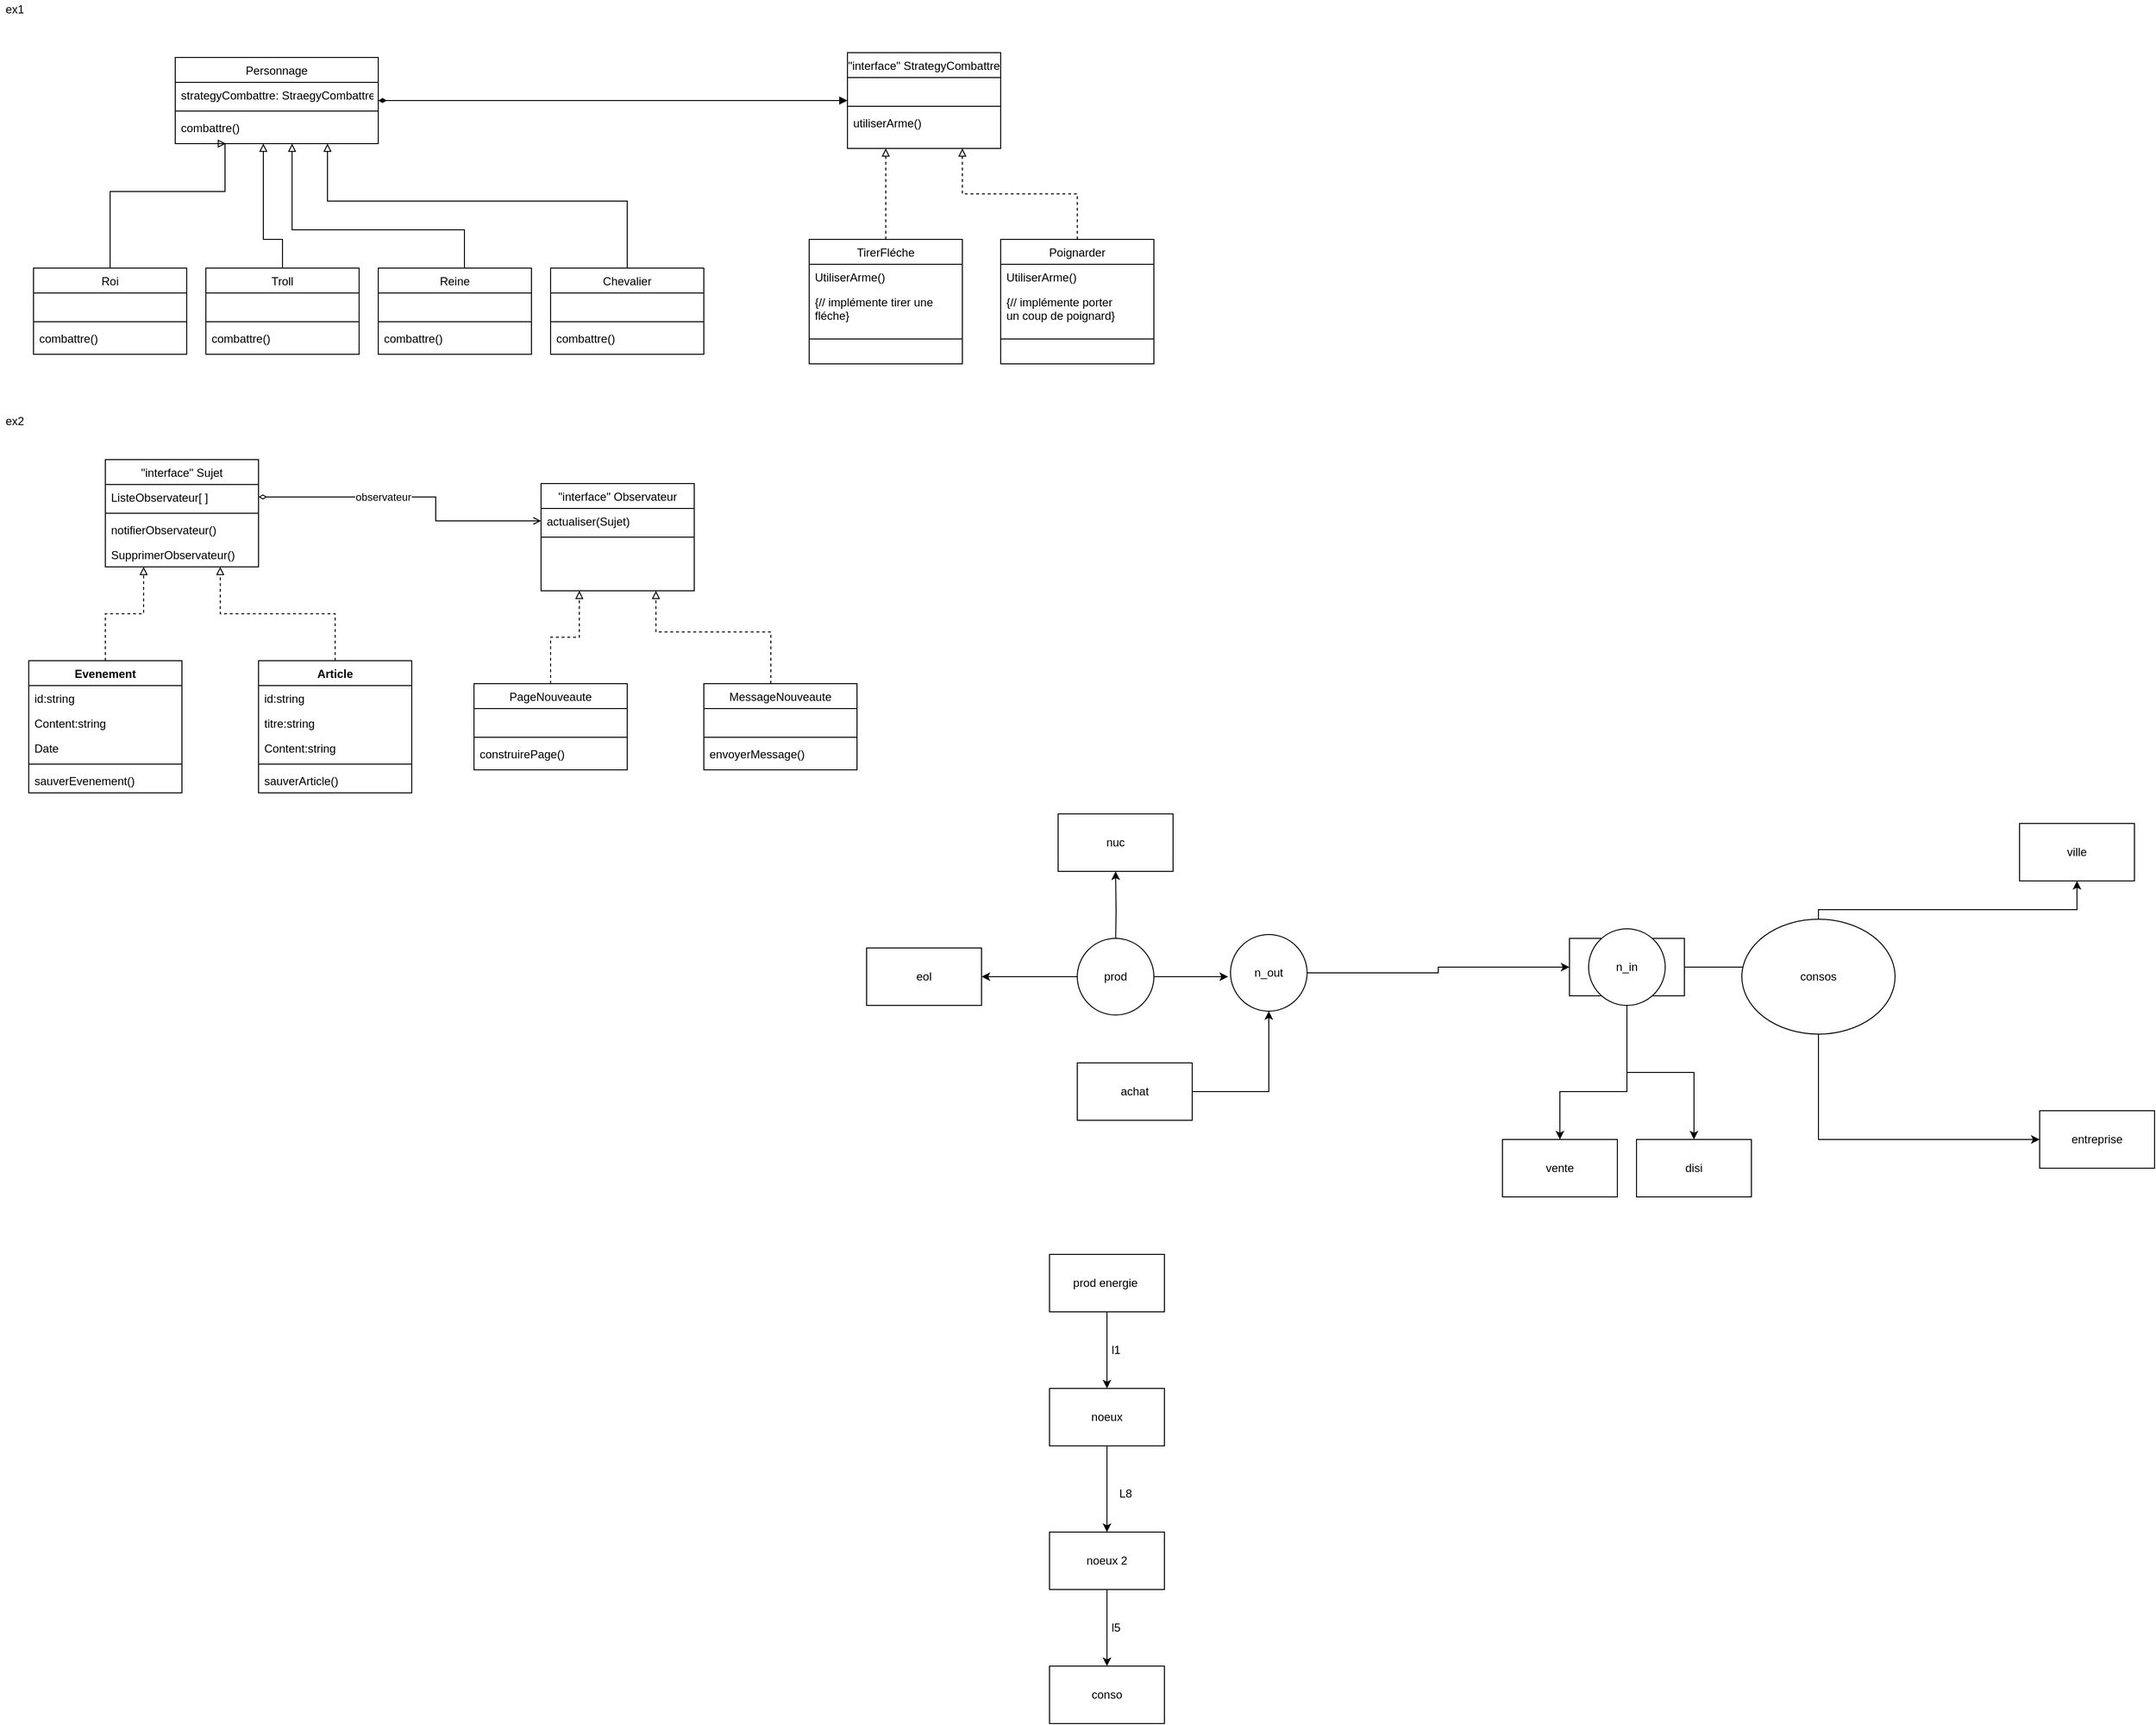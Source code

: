 <mxfile version="13.9.9" type="device" pages="3"><diagram id="C5RBs43oDa-KdzZeNtuy" name="Page-1"><mxGraphModel dx="2574" dy="1471" grid="1" gridSize="10" guides="1" tooltips="1" connect="1" arrows="1" fold="1" page="1" pageScale="1" pageWidth="827" pageHeight="1169" math="0" shadow="0"><root><mxCell id="WIyWlLk6GJQsqaUBKTNV-0"/><mxCell id="WIyWlLk6GJQsqaUBKTNV-1" parent="WIyWlLk6GJQsqaUBKTNV-0"/><mxCell id="TJNprbm3RPpjTA9BsXZu-34" style="edgeStyle=orthogonalEdgeStyle;rounded=0;orthogonalLoop=1;jettySize=auto;html=1;entryX=0.25;entryY=1;entryDx=0;entryDy=0;endArrow=block;endFill=0;" parent="WIyWlLk6GJQsqaUBKTNV-1" source="zkfFHV4jXpPFQw0GAbJ--6" target="TJNprbm3RPpjTA9BsXZu-29" edge="1"><mxGeometry relative="1" as="geometry"><mxPoint x="330" y="250" as="targetPoint"/><Array as="points"><mxPoint x="200" y="280"/><mxPoint x="320" y="280"/></Array></mxGeometry></mxCell><mxCell id="zkfFHV4jXpPFQw0GAbJ--6" value="Roi" style="swimlane;fontStyle=0;align=center;verticalAlign=top;childLayout=stackLayout;horizontal=1;startSize=26;horizontalStack=0;resizeParent=1;resizeLast=0;collapsible=1;marginBottom=0;rounded=0;shadow=0;strokeWidth=1;" parent="WIyWlLk6GJQsqaUBKTNV-1" vertex="1"><mxGeometry x="120" y="360" width="160" height="90" as="geometry"><mxRectangle x="130" y="380" width="160" height="26" as="alternateBounds"/></mxGeometry></mxCell><mxCell id="zkfFHV4jXpPFQw0GAbJ--8" value=" " style="text;align=left;verticalAlign=top;spacingLeft=4;spacingRight=4;overflow=hidden;rotatable=0;points=[[0,0.5],[1,0.5]];portConstraint=eastwest;rounded=0;shadow=0;html=0;" parent="zkfFHV4jXpPFQw0GAbJ--6" vertex="1"><mxGeometry y="26" width="160" height="26" as="geometry"/></mxCell><mxCell id="zkfFHV4jXpPFQw0GAbJ--9" value="" style="line;html=1;strokeWidth=1;align=left;verticalAlign=middle;spacingTop=-1;spacingLeft=3;spacingRight=3;rotatable=0;labelPosition=right;points=[];portConstraint=eastwest;" parent="zkfFHV4jXpPFQw0GAbJ--6" vertex="1"><mxGeometry y="52" width="160" height="8" as="geometry"/></mxCell><mxCell id="zkfFHV4jXpPFQw0GAbJ--10" value="combattre()" style="text;align=left;verticalAlign=top;spacingLeft=4;spacingRight=4;overflow=hidden;rotatable=0;points=[[0,0.5],[1,0.5]];portConstraint=eastwest;fontStyle=0" parent="zkfFHV4jXpPFQw0GAbJ--6" vertex="1"><mxGeometry y="60" width="160" height="26" as="geometry"/></mxCell><mxCell id="TJNprbm3RPpjTA9BsXZu-35" style="edgeStyle=orthogonalEdgeStyle;rounded=0;orthogonalLoop=1;jettySize=auto;html=1;endArrow=block;endFill=0;" parent="WIyWlLk6GJQsqaUBKTNV-1" source="zkfFHV4jXpPFQw0GAbJ--13" edge="1"><mxGeometry relative="1" as="geometry"><mxPoint x="360" y="230" as="targetPoint"/><Array as="points"><mxPoint x="380" y="330"/><mxPoint x="360" y="330"/></Array></mxGeometry></mxCell><mxCell id="zkfFHV4jXpPFQw0GAbJ--13" value="Troll" style="swimlane;fontStyle=0;align=center;verticalAlign=top;childLayout=stackLayout;horizontal=1;startSize=26;horizontalStack=0;resizeParent=1;resizeLast=0;collapsible=1;marginBottom=0;rounded=0;shadow=0;strokeWidth=1;" parent="WIyWlLk6GJQsqaUBKTNV-1" vertex="1"><mxGeometry x="300" y="360" width="160" height="90" as="geometry"><mxRectangle x="330" y="360" width="170" height="26" as="alternateBounds"/></mxGeometry></mxCell><mxCell id="zkfFHV4jXpPFQw0GAbJ--14" value=" " style="text;align=left;verticalAlign=top;spacingLeft=4;spacingRight=4;overflow=hidden;rotatable=0;points=[[0,0.5],[1,0.5]];portConstraint=eastwest;" parent="zkfFHV4jXpPFQw0GAbJ--13" vertex="1"><mxGeometry y="26" width="160" height="26" as="geometry"/></mxCell><mxCell id="zkfFHV4jXpPFQw0GAbJ--15" value="" style="line;html=1;strokeWidth=1;align=left;verticalAlign=middle;spacingTop=-1;spacingLeft=3;spacingRight=3;rotatable=0;labelPosition=right;points=[];portConstraint=eastwest;" parent="zkfFHV4jXpPFQw0GAbJ--13" vertex="1"><mxGeometry y="52" width="160" height="8" as="geometry"/></mxCell><mxCell id="TJNprbm3RPpjTA9BsXZu-9" value="combattre()" style="text;align=left;verticalAlign=top;spacingLeft=4;spacingRight=4;overflow=hidden;rotatable=0;points=[[0,0.5],[1,0.5]];portConstraint=eastwest;" parent="zkfFHV4jXpPFQw0GAbJ--13" vertex="1"><mxGeometry y="60" width="160" height="26" as="geometry"/></mxCell><mxCell id="TJNprbm3RPpjTA9BsXZu-43" style="edgeStyle=orthogonalEdgeStyle;rounded=0;orthogonalLoop=1;jettySize=auto;html=1;entryX=0.75;entryY=1;entryDx=0;entryDy=0;startArrow=none;startFill=0;endArrow=block;endFill=0;dashed=1;" parent="WIyWlLk6GJQsqaUBKTNV-1" source="zkfFHV4jXpPFQw0GAbJ--17" target="TJNprbm3RPpjTA9BsXZu-38" edge="1"><mxGeometry relative="1" as="geometry"/></mxCell><mxCell id="zkfFHV4jXpPFQw0GAbJ--17" value="Poignarder" style="swimlane;fontStyle=0;align=center;verticalAlign=top;childLayout=stackLayout;horizontal=1;startSize=26;horizontalStack=0;resizeParent=1;resizeLast=0;collapsible=1;marginBottom=0;rounded=0;shadow=0;strokeWidth=1;" parent="WIyWlLk6GJQsqaUBKTNV-1" vertex="1"><mxGeometry x="1130" y="330" width="160" height="130" as="geometry"><mxRectangle x="550" y="140" width="160" height="26" as="alternateBounds"/></mxGeometry></mxCell><mxCell id="zkfFHV4jXpPFQw0GAbJ--18" value="UtiliserArme()" style="text;align=left;verticalAlign=top;spacingLeft=4;spacingRight=4;overflow=hidden;rotatable=0;points=[[0,0.5],[1,0.5]];portConstraint=eastwest;" parent="zkfFHV4jXpPFQw0GAbJ--17" vertex="1"><mxGeometry y="26" width="160" height="26" as="geometry"/></mxCell><mxCell id="zkfFHV4jXpPFQw0GAbJ--19" value="{// implémente porter&#10;un coup de poignard}" style="text;align=left;verticalAlign=top;spacingLeft=4;spacingRight=4;overflow=hidden;rotatable=0;points=[[0,0.5],[1,0.5]];portConstraint=eastwest;rounded=0;shadow=0;html=0;" parent="zkfFHV4jXpPFQw0GAbJ--17" vertex="1"><mxGeometry y="52" width="160" height="48" as="geometry"/></mxCell><mxCell id="zkfFHV4jXpPFQw0GAbJ--23" value="" style="line;html=1;strokeWidth=1;align=left;verticalAlign=middle;spacingTop=-1;spacingLeft=3;spacingRight=3;rotatable=0;labelPosition=right;points=[];portConstraint=eastwest;" parent="zkfFHV4jXpPFQw0GAbJ--17" vertex="1"><mxGeometry y="100" width="160" height="8" as="geometry"/></mxCell><mxCell id="TJNprbm3RPpjTA9BsXZu-42" style="edgeStyle=orthogonalEdgeStyle;rounded=0;orthogonalLoop=1;jettySize=auto;html=1;startArrow=none;startFill=0;endArrow=block;endFill=0;dashed=1;entryX=0.25;entryY=1;entryDx=0;entryDy=0;" parent="WIyWlLk6GJQsqaUBKTNV-1" source="TJNprbm3RPpjTA9BsXZu-12" target="TJNprbm3RPpjTA9BsXZu-38" edge="1"><mxGeometry relative="1" as="geometry"><mxPoint x="1020" y="250" as="targetPoint"/></mxGeometry></mxCell><mxCell id="TJNprbm3RPpjTA9BsXZu-12" value="TirerFléche" style="swimlane;fontStyle=0;align=center;verticalAlign=top;childLayout=stackLayout;horizontal=1;startSize=26;horizontalStack=0;resizeParent=1;resizeLast=0;collapsible=1;marginBottom=0;rounded=0;shadow=0;strokeWidth=1;" parent="WIyWlLk6GJQsqaUBKTNV-1" vertex="1"><mxGeometry x="930" y="330" width="160" height="130" as="geometry"><mxRectangle x="550" y="140" width="160" height="26" as="alternateBounds"/></mxGeometry></mxCell><mxCell id="TJNprbm3RPpjTA9BsXZu-13" value="UtiliserArme()" style="text;align=left;verticalAlign=top;spacingLeft=4;spacingRight=4;overflow=hidden;rotatable=0;points=[[0,0.5],[1,0.5]];portConstraint=eastwest;" parent="TJNprbm3RPpjTA9BsXZu-12" vertex="1"><mxGeometry y="26" width="160" height="26" as="geometry"/></mxCell><mxCell id="TJNprbm3RPpjTA9BsXZu-14" value="{// implémente tirer une &#10;fléche}" style="text;align=left;verticalAlign=top;spacingLeft=4;spacingRight=4;overflow=hidden;rotatable=0;points=[[0,0.5],[1,0.5]];portConstraint=eastwest;rounded=0;shadow=0;html=0;spacing=2;" parent="TJNprbm3RPpjTA9BsXZu-12" vertex="1"><mxGeometry y="52" width="160" height="48" as="geometry"/></mxCell><mxCell id="TJNprbm3RPpjTA9BsXZu-15" value="" style="line;html=1;strokeWidth=1;align=left;verticalAlign=middle;spacingTop=-1;spacingLeft=3;spacingRight=3;rotatable=0;labelPosition=right;points=[];portConstraint=eastwest;" parent="TJNprbm3RPpjTA9BsXZu-12" vertex="1"><mxGeometry y="100" width="160" height="8" as="geometry"/></mxCell><mxCell id="TJNprbm3RPpjTA9BsXZu-36" style="edgeStyle=orthogonalEdgeStyle;rounded=0;orthogonalLoop=1;jettySize=auto;html=1;endArrow=block;endFill=0;" parent="WIyWlLk6GJQsqaUBKTNV-1" source="TJNprbm3RPpjTA9BsXZu-18" edge="1"><mxGeometry relative="1" as="geometry"><mxPoint x="390" y="230" as="targetPoint"/><Array as="points"><mxPoint x="570" y="320"/><mxPoint x="390" y="320"/></Array></mxGeometry></mxCell><mxCell id="TJNprbm3RPpjTA9BsXZu-18" value="Reine" style="swimlane;fontStyle=0;align=center;verticalAlign=top;childLayout=stackLayout;horizontal=1;startSize=26;horizontalStack=0;resizeParent=1;resizeLast=0;collapsible=1;marginBottom=0;rounded=0;shadow=0;strokeWidth=1;" parent="WIyWlLk6GJQsqaUBKTNV-1" vertex="1"><mxGeometry x="480" y="360" width="160" height="90" as="geometry"><mxRectangle x="330" y="360" width="170" height="26" as="alternateBounds"/></mxGeometry></mxCell><mxCell id="TJNprbm3RPpjTA9BsXZu-19" value=" " style="text;align=left;verticalAlign=top;spacingLeft=4;spacingRight=4;overflow=hidden;rotatable=0;points=[[0,0.5],[1,0.5]];portConstraint=eastwest;" parent="TJNprbm3RPpjTA9BsXZu-18" vertex="1"><mxGeometry y="26" width="160" height="26" as="geometry"/></mxCell><mxCell id="TJNprbm3RPpjTA9BsXZu-20" value="" style="line;html=1;strokeWidth=1;align=left;verticalAlign=middle;spacingTop=-1;spacingLeft=3;spacingRight=3;rotatable=0;labelPosition=right;points=[];portConstraint=eastwest;" parent="TJNprbm3RPpjTA9BsXZu-18" vertex="1"><mxGeometry y="52" width="160" height="8" as="geometry"/></mxCell><mxCell id="TJNprbm3RPpjTA9BsXZu-21" value="combattre()" style="text;align=left;verticalAlign=top;spacingLeft=4;spacingRight=4;overflow=hidden;rotatable=0;points=[[0,0.5],[1,0.5]];portConstraint=eastwest;" parent="TJNprbm3RPpjTA9BsXZu-18" vertex="1"><mxGeometry y="60" width="160" height="26" as="geometry"/></mxCell><mxCell id="TJNprbm3RPpjTA9BsXZu-37" style="edgeStyle=orthogonalEdgeStyle;rounded=0;orthogonalLoop=1;jettySize=auto;html=1;entryX=0.75;entryY=1;entryDx=0;entryDy=0;endArrow=block;endFill=0;" parent="WIyWlLk6GJQsqaUBKTNV-1" source="TJNprbm3RPpjTA9BsXZu-23" target="TJNprbm3RPpjTA9BsXZu-29" edge="1"><mxGeometry relative="1" as="geometry"><Array as="points"><mxPoint x="740" y="290"/><mxPoint x="427" y="290"/></Array></mxGeometry></mxCell><mxCell id="TJNprbm3RPpjTA9BsXZu-23" value="Chevalier" style="swimlane;fontStyle=0;align=center;verticalAlign=top;childLayout=stackLayout;horizontal=1;startSize=26;horizontalStack=0;resizeParent=1;resizeLast=0;collapsible=1;marginBottom=0;rounded=0;shadow=0;strokeWidth=1;" parent="WIyWlLk6GJQsqaUBKTNV-1" vertex="1"><mxGeometry x="660" y="360" width="160" height="90" as="geometry"><mxRectangle x="330" y="360" width="170" height="26" as="alternateBounds"/></mxGeometry></mxCell><mxCell id="TJNprbm3RPpjTA9BsXZu-24" value=" " style="text;align=left;verticalAlign=top;spacingLeft=4;spacingRight=4;overflow=hidden;rotatable=0;points=[[0,0.5],[1,0.5]];portConstraint=eastwest;" parent="TJNprbm3RPpjTA9BsXZu-23" vertex="1"><mxGeometry y="26" width="160" height="26" as="geometry"/></mxCell><mxCell id="TJNprbm3RPpjTA9BsXZu-25" value="" style="line;html=1;strokeWidth=1;align=left;verticalAlign=middle;spacingTop=-1;spacingLeft=3;spacingRight=3;rotatable=0;labelPosition=right;points=[];portConstraint=eastwest;" parent="TJNprbm3RPpjTA9BsXZu-23" vertex="1"><mxGeometry y="52" width="160" height="8" as="geometry"/></mxCell><mxCell id="TJNprbm3RPpjTA9BsXZu-26" value="combattre()" style="text;align=left;verticalAlign=top;spacingLeft=4;spacingRight=4;overflow=hidden;rotatable=0;points=[[0,0.5],[1,0.5]];portConstraint=eastwest;" parent="TJNprbm3RPpjTA9BsXZu-23" vertex="1"><mxGeometry y="60" width="160" height="26" as="geometry"/></mxCell><mxCell id="TJNprbm3RPpjTA9BsXZu-41" value="" style="edgeStyle=orthogonalEdgeStyle;rounded=0;orthogonalLoop=1;jettySize=auto;html=1;endArrow=block;endFill=1;startArrow=diamondThin;startFill=1;" parent="WIyWlLk6GJQsqaUBKTNV-1" source="TJNprbm3RPpjTA9BsXZu-29" target="TJNprbm3RPpjTA9BsXZu-38" edge="1"><mxGeometry relative="1" as="geometry"/></mxCell><mxCell id="TJNprbm3RPpjTA9BsXZu-29" value="Personnage" style="swimlane;fontStyle=0;align=center;verticalAlign=top;childLayout=stackLayout;horizontal=1;startSize=26;horizontalStack=0;resizeParent=1;resizeLast=0;collapsible=1;marginBottom=0;rounded=0;shadow=0;strokeWidth=1;" parent="WIyWlLk6GJQsqaUBKTNV-1" vertex="1"><mxGeometry x="268" y="140" width="212" height="90" as="geometry"><mxRectangle x="550" y="140" width="160" height="26" as="alternateBounds"/></mxGeometry></mxCell><mxCell id="TJNprbm3RPpjTA9BsXZu-30" value="strategyCombattre: StraegyCombattre" style="text;align=left;verticalAlign=top;spacingLeft=4;spacingRight=4;overflow=hidden;rotatable=0;points=[[0,0.5],[1,0.5]];portConstraint=eastwest;" parent="TJNprbm3RPpjTA9BsXZu-29" vertex="1"><mxGeometry y="26" width="212" height="26" as="geometry"/></mxCell><mxCell id="TJNprbm3RPpjTA9BsXZu-32" value="" style="line;html=1;strokeWidth=1;align=left;verticalAlign=middle;spacingTop=-1;spacingLeft=3;spacingRight=3;rotatable=0;labelPosition=right;points=[];portConstraint=eastwest;" parent="TJNprbm3RPpjTA9BsXZu-29" vertex="1"><mxGeometry y="52" width="212" height="8" as="geometry"/></mxCell><mxCell id="TJNprbm3RPpjTA9BsXZu-73" value="combattre()" style="text;align=left;verticalAlign=top;spacingLeft=4;spacingRight=4;overflow=hidden;rotatable=0;points=[[0,0.5],[1,0.5]];portConstraint=eastwest;" parent="TJNprbm3RPpjTA9BsXZu-29" vertex="1"><mxGeometry y="60" width="212" height="26" as="geometry"/></mxCell><mxCell id="TJNprbm3RPpjTA9BsXZu-38" value="&quot;interface&quot; StrategyCombattre" style="swimlane;fontStyle=0;align=center;verticalAlign=top;childLayout=stackLayout;horizontal=1;startSize=26;horizontalStack=0;resizeParent=1;resizeLast=0;collapsible=1;marginBottom=0;rounded=0;shadow=0;strokeWidth=1;" parent="WIyWlLk6GJQsqaUBKTNV-1" vertex="1"><mxGeometry x="970" y="135" width="160" height="100" as="geometry"><mxRectangle x="550" y="140" width="160" height="26" as="alternateBounds"/></mxGeometry></mxCell><mxCell id="TJNprbm3RPpjTA9BsXZu-39" value=" " style="text;align=left;verticalAlign=top;spacingLeft=4;spacingRight=4;overflow=hidden;rotatable=0;points=[[0,0.5],[1,0.5]];portConstraint=eastwest;" parent="TJNprbm3RPpjTA9BsXZu-38" vertex="1"><mxGeometry y="26" width="160" height="26" as="geometry"/></mxCell><mxCell id="TJNprbm3RPpjTA9BsXZu-40" value="" style="line;html=1;strokeWidth=1;align=left;verticalAlign=middle;spacingTop=-1;spacingLeft=3;spacingRight=3;rotatable=0;labelPosition=right;points=[];portConstraint=eastwest;" parent="TJNprbm3RPpjTA9BsXZu-38" vertex="1"><mxGeometry y="52" width="160" height="8" as="geometry"/></mxCell><mxCell id="TJNprbm3RPpjTA9BsXZu-44" value="utiliserArme()" style="text;align=left;verticalAlign=top;spacingLeft=4;spacingRight=4;overflow=hidden;rotatable=0;points=[[0,0.5],[1,0.5]];portConstraint=eastwest;" parent="TJNprbm3RPpjTA9BsXZu-38" vertex="1"><mxGeometry y="60" width="160" height="26" as="geometry"/></mxCell><mxCell id="TJNprbm3RPpjTA9BsXZu-45" value="ex1" style="text;html=1;align=center;verticalAlign=middle;resizable=0;points=[];autosize=1;" parent="WIyWlLk6GJQsqaUBKTNV-1" vertex="1"><mxGeometry x="85" y="80" width="30" height="20" as="geometry"/></mxCell><mxCell id="TJNprbm3RPpjTA9BsXZu-46" value="&lt;div&gt;ex2&lt;/div&gt;" style="text;html=1;align=center;verticalAlign=middle;resizable=0;points=[];autosize=1;" parent="WIyWlLk6GJQsqaUBKTNV-1" vertex="1"><mxGeometry x="85" y="510" width="30" height="20" as="geometry"/></mxCell><mxCell id="TJNprbm3RPpjTA9BsXZu-80" style="edgeStyle=orthogonalEdgeStyle;rounded=0;orthogonalLoop=1;jettySize=auto;html=1;entryX=0.25;entryY=1;entryDx=0;entryDy=0;dashed=1;startArrow=none;startFill=0;endArrow=block;endFill=0;" parent="WIyWlLk6GJQsqaUBKTNV-1" source="TJNprbm3RPpjTA9BsXZu-47" target="TJNprbm3RPpjTA9BsXZu-75" edge="1"><mxGeometry relative="1" as="geometry"/></mxCell><mxCell id="TJNprbm3RPpjTA9BsXZu-47" value="Evenement" style="swimlane;fontStyle=1;align=center;verticalAlign=top;childLayout=stackLayout;horizontal=1;startSize=26;horizontalStack=0;resizeParent=1;resizeParentMax=0;resizeLast=0;collapsible=1;marginBottom=0;" parent="WIyWlLk6GJQsqaUBKTNV-1" vertex="1"><mxGeometry x="115" y="770" width="160" height="138" as="geometry"/></mxCell><mxCell id="TJNprbm3RPpjTA9BsXZu-48" value="id:string" style="text;strokeColor=none;fillColor=none;align=left;verticalAlign=top;spacingLeft=4;spacingRight=4;overflow=hidden;rotatable=0;points=[[0,0.5],[1,0.5]];portConstraint=eastwest;" parent="TJNprbm3RPpjTA9BsXZu-47" vertex="1"><mxGeometry y="26" width="160" height="26" as="geometry"/></mxCell><mxCell id="TJNprbm3RPpjTA9BsXZu-51" value="Content:string" style="text;strokeColor=none;fillColor=none;align=left;verticalAlign=top;spacingLeft=4;spacingRight=4;overflow=hidden;rotatable=0;points=[[0,0.5],[1,0.5]];portConstraint=eastwest;" parent="TJNprbm3RPpjTA9BsXZu-47" vertex="1"><mxGeometry y="52" width="160" height="26" as="geometry"/></mxCell><mxCell id="TJNprbm3RPpjTA9BsXZu-52" value="Date" style="text;strokeColor=none;fillColor=none;align=left;verticalAlign=top;spacingLeft=4;spacingRight=4;overflow=hidden;rotatable=0;points=[[0,0.5],[1,0.5]];portConstraint=eastwest;" parent="TJNprbm3RPpjTA9BsXZu-47" vertex="1"><mxGeometry y="78" width="160" height="26" as="geometry"/></mxCell><mxCell id="TJNprbm3RPpjTA9BsXZu-49" value="" style="line;strokeWidth=1;fillColor=none;align=left;verticalAlign=middle;spacingTop=-1;spacingLeft=3;spacingRight=3;rotatable=0;labelPosition=right;points=[];portConstraint=eastwest;" parent="TJNprbm3RPpjTA9BsXZu-47" vertex="1"><mxGeometry y="104" width="160" height="8" as="geometry"/></mxCell><mxCell id="TJNprbm3RPpjTA9BsXZu-50" value="sauverEvenement()" style="text;strokeColor=none;fillColor=none;align=left;verticalAlign=top;spacingLeft=4;spacingRight=4;overflow=hidden;rotatable=0;points=[[0,0.5],[1,0.5]];portConstraint=eastwest;" parent="TJNprbm3RPpjTA9BsXZu-47" vertex="1"><mxGeometry y="112" width="160" height="26" as="geometry"/></mxCell><mxCell id="TJNprbm3RPpjTA9BsXZu-81" style="edgeStyle=orthogonalEdgeStyle;rounded=0;orthogonalLoop=1;jettySize=auto;html=1;entryX=0.75;entryY=1;entryDx=0;entryDy=0;dashed=1;startArrow=none;startFill=0;endArrow=block;endFill=0;" parent="WIyWlLk6GJQsqaUBKTNV-1" source="TJNprbm3RPpjTA9BsXZu-53" target="TJNprbm3RPpjTA9BsXZu-75" edge="1"><mxGeometry relative="1" as="geometry"/></mxCell><mxCell id="TJNprbm3RPpjTA9BsXZu-53" value="Article" style="swimlane;fontStyle=1;align=center;verticalAlign=top;childLayout=stackLayout;horizontal=1;startSize=26;horizontalStack=0;resizeParent=1;resizeParentMax=0;resizeLast=0;collapsible=1;marginBottom=0;" parent="WIyWlLk6GJQsqaUBKTNV-1" vertex="1"><mxGeometry x="355" y="770" width="160" height="138" as="geometry"/></mxCell><mxCell id="TJNprbm3RPpjTA9BsXZu-54" value="id:string" style="text;strokeColor=none;fillColor=none;align=left;verticalAlign=top;spacingLeft=4;spacingRight=4;overflow=hidden;rotatable=0;points=[[0,0.5],[1,0.5]];portConstraint=eastwest;" parent="TJNprbm3RPpjTA9BsXZu-53" vertex="1"><mxGeometry y="26" width="160" height="26" as="geometry"/></mxCell><mxCell id="TJNprbm3RPpjTA9BsXZu-56" value="titre:string" style="text;strokeColor=none;fillColor=none;align=left;verticalAlign=top;spacingLeft=4;spacingRight=4;overflow=hidden;rotatable=0;points=[[0,0.5],[1,0.5]];portConstraint=eastwest;" parent="TJNprbm3RPpjTA9BsXZu-53" vertex="1"><mxGeometry y="52" width="160" height="26" as="geometry"/></mxCell><mxCell id="TJNprbm3RPpjTA9BsXZu-55" value="Content:string" style="text;strokeColor=none;fillColor=none;align=left;verticalAlign=top;spacingLeft=4;spacingRight=4;overflow=hidden;rotatable=0;points=[[0,0.5],[1,0.5]];portConstraint=eastwest;" parent="TJNprbm3RPpjTA9BsXZu-53" vertex="1"><mxGeometry y="78" width="160" height="26" as="geometry"/></mxCell><mxCell id="TJNprbm3RPpjTA9BsXZu-57" value="" style="line;strokeWidth=1;fillColor=none;align=left;verticalAlign=middle;spacingTop=-1;spacingLeft=3;spacingRight=3;rotatable=0;labelPosition=right;points=[];portConstraint=eastwest;" parent="TJNprbm3RPpjTA9BsXZu-53" vertex="1"><mxGeometry y="104" width="160" height="8" as="geometry"/></mxCell><mxCell id="TJNprbm3RPpjTA9BsXZu-58" value="sauverArticle()" style="text;strokeColor=none;fillColor=none;align=left;verticalAlign=top;spacingLeft=4;spacingRight=4;overflow=hidden;rotatable=0;points=[[0,0.5],[1,0.5]];portConstraint=eastwest;" parent="TJNprbm3RPpjTA9BsXZu-53" vertex="1"><mxGeometry y="112" width="160" height="26" as="geometry"/></mxCell><mxCell id="TJNprbm3RPpjTA9BsXZu-84" style="edgeStyle=orthogonalEdgeStyle;rounded=0;orthogonalLoop=1;jettySize=auto;html=1;entryX=0.25;entryY=1;entryDx=0;entryDy=0;dashed=1;startArrow=none;startFill=0;endArrow=block;endFill=0;" parent="WIyWlLk6GJQsqaUBKTNV-1" source="TJNprbm3RPpjTA9BsXZu-60" target="TJNprbm3RPpjTA9BsXZu-69" edge="1"><mxGeometry relative="1" as="geometry"/></mxCell><mxCell id="TJNprbm3RPpjTA9BsXZu-60" value="PageNouveaute" style="swimlane;fontStyle=0;align=center;verticalAlign=top;childLayout=stackLayout;horizontal=1;startSize=26;horizontalStack=0;resizeParent=1;resizeLast=0;collapsible=1;marginBottom=0;rounded=0;shadow=0;strokeWidth=1;" parent="WIyWlLk6GJQsqaUBKTNV-1" vertex="1"><mxGeometry x="580" y="794" width="160" height="90" as="geometry"><mxRectangle x="330" y="360" width="170" height="26" as="alternateBounds"/></mxGeometry></mxCell><mxCell id="TJNprbm3RPpjTA9BsXZu-61" value=" " style="text;align=left;verticalAlign=top;spacingLeft=4;spacingRight=4;overflow=hidden;rotatable=0;points=[[0,0.5],[1,0.5]];portConstraint=eastwest;" parent="TJNprbm3RPpjTA9BsXZu-60" vertex="1"><mxGeometry y="26" width="160" height="26" as="geometry"/></mxCell><mxCell id="TJNprbm3RPpjTA9BsXZu-62" value="" style="line;html=1;strokeWidth=1;align=left;verticalAlign=middle;spacingTop=-1;spacingLeft=3;spacingRight=3;rotatable=0;labelPosition=right;points=[];portConstraint=eastwest;" parent="TJNprbm3RPpjTA9BsXZu-60" vertex="1"><mxGeometry y="52" width="160" height="8" as="geometry"/></mxCell><mxCell id="TJNprbm3RPpjTA9BsXZu-63" value="construirePage()" style="text;align=left;verticalAlign=top;spacingLeft=4;spacingRight=4;overflow=hidden;rotatable=0;points=[[0,0.5],[1,0.5]];portConstraint=eastwest;" parent="TJNprbm3RPpjTA9BsXZu-60" vertex="1"><mxGeometry y="60" width="160" height="26" as="geometry"/></mxCell><mxCell id="TJNprbm3RPpjTA9BsXZu-85" style="edgeStyle=orthogonalEdgeStyle;rounded=0;orthogonalLoop=1;jettySize=auto;html=1;entryX=0.75;entryY=1;entryDx=0;entryDy=0;dashed=1;startArrow=none;startFill=0;endArrow=block;endFill=0;" parent="WIyWlLk6GJQsqaUBKTNV-1" source="TJNprbm3RPpjTA9BsXZu-64" target="TJNprbm3RPpjTA9BsXZu-69" edge="1"><mxGeometry relative="1" as="geometry"><Array as="points"><mxPoint x="890" y="740"/><mxPoint x="770" y="740"/></Array></mxGeometry></mxCell><mxCell id="TJNprbm3RPpjTA9BsXZu-64" value="MessageNouveaute" style="swimlane;fontStyle=0;align=center;verticalAlign=top;childLayout=stackLayout;horizontal=1;startSize=26;horizontalStack=0;resizeParent=1;resizeLast=0;collapsible=1;marginBottom=0;rounded=0;shadow=0;strokeWidth=1;" parent="WIyWlLk6GJQsqaUBKTNV-1" vertex="1"><mxGeometry x="820" y="794" width="160" height="90" as="geometry"><mxRectangle x="330" y="360" width="170" height="26" as="alternateBounds"/></mxGeometry></mxCell><mxCell id="TJNprbm3RPpjTA9BsXZu-65" value=" " style="text;align=left;verticalAlign=top;spacingLeft=4;spacingRight=4;overflow=hidden;rotatable=0;points=[[0,0.5],[1,0.5]];portConstraint=eastwest;" parent="TJNprbm3RPpjTA9BsXZu-64" vertex="1"><mxGeometry y="26" width="160" height="26" as="geometry"/></mxCell><mxCell id="TJNprbm3RPpjTA9BsXZu-66" value="" style="line;html=1;strokeWidth=1;align=left;verticalAlign=middle;spacingTop=-1;spacingLeft=3;spacingRight=3;rotatable=0;labelPosition=right;points=[];portConstraint=eastwest;" parent="TJNprbm3RPpjTA9BsXZu-64" vertex="1"><mxGeometry y="52" width="160" height="8" as="geometry"/></mxCell><mxCell id="TJNprbm3RPpjTA9BsXZu-67" value="envoyerMessage()" style="text;align=left;verticalAlign=top;spacingLeft=4;spacingRight=4;overflow=hidden;rotatable=0;points=[[0,0.5],[1,0.5]];portConstraint=eastwest;" parent="TJNprbm3RPpjTA9BsXZu-64" vertex="1"><mxGeometry y="60" width="160" height="26" as="geometry"/></mxCell><mxCell id="TJNprbm3RPpjTA9BsXZu-69" value="&quot;interface&quot; Observateur" style="swimlane;fontStyle=0;align=center;verticalAlign=top;childLayout=stackLayout;horizontal=1;startSize=26;horizontalStack=0;resizeParent=1;resizeLast=0;collapsible=1;marginBottom=0;rounded=0;shadow=0;strokeWidth=1;" parent="WIyWlLk6GJQsqaUBKTNV-1" vertex="1"><mxGeometry x="650" y="585" width="160" height="112" as="geometry"><mxRectangle x="550" y="140" width="160" height="26" as="alternateBounds"/></mxGeometry></mxCell><mxCell id="TJNprbm3RPpjTA9BsXZu-70" value="actualiser(Sujet)" style="text;align=left;verticalAlign=top;spacingLeft=4;spacingRight=4;overflow=hidden;rotatable=0;points=[[0,0.5],[1,0.5]];portConstraint=eastwest;" parent="TJNprbm3RPpjTA9BsXZu-69" vertex="1"><mxGeometry y="26" width="160" height="26" as="geometry"/></mxCell><mxCell id="TJNprbm3RPpjTA9BsXZu-71" value="" style="line;html=1;strokeWidth=1;align=left;verticalAlign=middle;spacingTop=-1;spacingLeft=3;spacingRight=3;rotatable=0;labelPosition=right;points=[];portConstraint=eastwest;" parent="TJNprbm3RPpjTA9BsXZu-69" vertex="1"><mxGeometry y="52" width="160" height="8" as="geometry"/></mxCell><mxCell id="TJNprbm3RPpjTA9BsXZu-72" value=" " style="text;align=left;verticalAlign=top;spacingLeft=4;spacingRight=4;overflow=hidden;rotatable=0;points=[[0,0.5],[1,0.5]];portConstraint=eastwest;" parent="TJNprbm3RPpjTA9BsXZu-69" vertex="1"><mxGeometry y="60" width="160" height="26" as="geometry"/></mxCell><mxCell id="TJNprbm3RPpjTA9BsXZu-75" value="&quot;interface&quot; Sujet" style="swimlane;fontStyle=0;align=center;verticalAlign=top;childLayout=stackLayout;horizontal=1;startSize=26;horizontalStack=0;resizeParent=1;resizeLast=0;collapsible=1;marginBottom=0;rounded=0;shadow=0;strokeWidth=1;" parent="WIyWlLk6GJQsqaUBKTNV-1" vertex="1"><mxGeometry x="195" y="560" width="160" height="112" as="geometry"><mxRectangle x="550" y="140" width="160" height="26" as="alternateBounds"/></mxGeometry></mxCell><mxCell id="TJNprbm3RPpjTA9BsXZu-88" value="ListeObservateur[ ]" style="text;align=left;verticalAlign=top;spacingLeft=4;spacingRight=4;overflow=hidden;rotatable=0;points=[[0,0.5],[1,0.5]];portConstraint=eastwest;" parent="TJNprbm3RPpjTA9BsXZu-75" vertex="1"><mxGeometry y="26" width="160" height="26" as="geometry"/></mxCell><mxCell id="TJNprbm3RPpjTA9BsXZu-77" value="" style="line;html=1;strokeWidth=1;align=left;verticalAlign=middle;spacingTop=-1;spacingLeft=3;spacingRight=3;rotatable=0;labelPosition=right;points=[];portConstraint=eastwest;" parent="TJNprbm3RPpjTA9BsXZu-75" vertex="1"><mxGeometry y="52" width="160" height="8" as="geometry"/></mxCell><mxCell id="TJNprbm3RPpjTA9BsXZu-76" value="notifierObservateur()" style="text;align=left;verticalAlign=top;spacingLeft=4;spacingRight=4;overflow=hidden;rotatable=0;points=[[0,0.5],[1,0.5]];portConstraint=eastwest;" parent="TJNprbm3RPpjTA9BsXZu-75" vertex="1"><mxGeometry y="60" width="160" height="26" as="geometry"/></mxCell><mxCell id="TJNprbm3RPpjTA9BsXZu-78" value="SupprimerObservateur()" style="text;align=left;verticalAlign=top;spacingLeft=4;spacingRight=4;overflow=hidden;rotatable=0;points=[[0,0.5],[1,0.5]];portConstraint=eastwest;" parent="TJNprbm3RPpjTA9BsXZu-75" vertex="1"><mxGeometry y="86" width="160" height="26" as="geometry"/></mxCell><mxCell id="TJNprbm3RPpjTA9BsXZu-83" style="edgeStyle=orthogonalEdgeStyle;rounded=0;orthogonalLoop=1;jettySize=auto;html=1;exitX=1;exitY=0.5;exitDx=0;exitDy=0;entryX=0;entryY=0.5;entryDx=0;entryDy=0;startArrow=diamondThin;startFill=0;endArrow=open;endFill=0;" parent="WIyWlLk6GJQsqaUBKTNV-1" source="TJNprbm3RPpjTA9BsXZu-88" target="TJNprbm3RPpjTA9BsXZu-70" edge="1"><mxGeometry relative="1" as="geometry"><Array as="points"><mxPoint x="540" y="599"/><mxPoint x="540" y="624"/></Array></mxGeometry></mxCell><mxCell id="TJNprbm3RPpjTA9BsXZu-86" value="observateur" style="edgeLabel;html=1;align=center;verticalAlign=middle;resizable=0;points=[];" parent="TJNprbm3RPpjTA9BsXZu-83" vertex="1" connectable="0"><mxGeometry x="-0.186" relative="1" as="geometry"><mxPoint as="offset"/></mxGeometry></mxCell><mxCell id="aO8uTuCZXsrNqTHCK6pi-2" value="" style="edgeStyle=orthogonalEdgeStyle;rounded=0;orthogonalLoop=1;jettySize=auto;html=1;exitX=1;exitY=0.5;exitDx=0;exitDy=0;" parent="WIyWlLk6GJQsqaUBKTNV-1" source="aO8uTuCZXsrNqTHCK6pi-17" target="aO8uTuCZXsrNqTHCK6pi-1" edge="1"><mxGeometry relative="1" as="geometry"><mxPoint x="1600" y="1090" as="sourcePoint"/></mxGeometry></mxCell><mxCell id="aO8uTuCZXsrNqTHCK6pi-4" value="" style="edgeStyle=orthogonalEdgeStyle;rounded=0;orthogonalLoop=1;jettySize=auto;html=1;" parent="WIyWlLk6GJQsqaUBKTNV-1" source="aO8uTuCZXsrNqTHCK6pi-1" target="aO8uTuCZXsrNqTHCK6pi-3" edge="1"><mxGeometry relative="1" as="geometry"/></mxCell><mxCell id="aO8uTuCZXsrNqTHCK6pi-6" value="" style="edgeStyle=orthogonalEdgeStyle;rounded=0;orthogonalLoop=1;jettySize=auto;html=1;" parent="WIyWlLk6GJQsqaUBKTNV-1" source="aO8uTuCZXsrNqTHCK6pi-1" target="aO8uTuCZXsrNqTHCK6pi-5" edge="1"><mxGeometry relative="1" as="geometry"><Array as="points"><mxPoint x="1784" y="1220"/></Array></mxGeometry></mxCell><mxCell id="aO8uTuCZXsrNqTHCK6pi-1" value="n_in" style="rounded=0;whiteSpace=wrap;html=1;" parent="WIyWlLk6GJQsqaUBKTNV-1" vertex="1"><mxGeometry x="1724" y="1060" width="120" height="60" as="geometry"/></mxCell><mxCell id="aO8uTuCZXsrNqTHCK6pi-10" value="" style="edgeStyle=orthogonalEdgeStyle;rounded=0;orthogonalLoop=1;jettySize=auto;html=1;" parent="WIyWlLk6GJQsqaUBKTNV-1" source="aO8uTuCZXsrNqTHCK6pi-3" target="aO8uTuCZXsrNqTHCK6pi-9" edge="1"><mxGeometry relative="1" as="geometry"><Array as="points"><mxPoint x="1984" y="1030"/><mxPoint x="2254" y="1030"/></Array></mxGeometry></mxCell><mxCell id="aO8uTuCZXsrNqTHCK6pi-13" value="" style="edgeStyle=orthogonalEdgeStyle;rounded=0;orthogonalLoop=1;jettySize=auto;html=1;" parent="WIyWlLk6GJQsqaUBKTNV-1" source="aO8uTuCZXsrNqTHCK6pi-3" target="aO8uTuCZXsrNqTHCK6pi-12" edge="1"><mxGeometry relative="1" as="geometry"><Array as="points"><mxPoint x="1984" y="1270"/></Array></mxGeometry></mxCell><mxCell id="aO8uTuCZXsrNqTHCK6pi-3" value="conso" style="rounded=0;whiteSpace=wrap;html=1;" parent="WIyWlLk6GJQsqaUBKTNV-1" vertex="1"><mxGeometry x="1924" y="1060" width="120" height="60" as="geometry"/></mxCell><mxCell id="aO8uTuCZXsrNqTHCK6pi-5" value="vente" style="rounded=0;whiteSpace=wrap;html=1;" parent="WIyWlLk6GJQsqaUBKTNV-1" vertex="1"><mxGeometry x="1654" y="1270" width="120" height="60" as="geometry"/></mxCell><mxCell id="aO8uTuCZXsrNqTHCK6pi-7" value="disi" style="rounded=0;whiteSpace=wrap;html=1;" parent="WIyWlLk6GJQsqaUBKTNV-1" vertex="1"><mxGeometry x="1794" y="1270" width="120" height="60" as="geometry"/></mxCell><mxCell id="aO8uTuCZXsrNqTHCK6pi-9" value="ville" style="rounded=0;whiteSpace=wrap;html=1;" parent="WIyWlLk6GJQsqaUBKTNV-1" vertex="1"><mxGeometry x="2194" y="940" width="120" height="60" as="geometry"/></mxCell><mxCell id="aO8uTuCZXsrNqTHCK6pi-12" value="entreprise" style="rounded=0;whiteSpace=wrap;html=1;" parent="WIyWlLk6GJQsqaUBKTNV-1" vertex="1"><mxGeometry x="2215" y="1240" width="120" height="60" as="geometry"/></mxCell><mxCell id="aO8uTuCZXsrNqTHCK6pi-14" value="consos" style="ellipse;whiteSpace=wrap;html=1;" parent="WIyWlLk6GJQsqaUBKTNV-1" vertex="1"><mxGeometry x="1904" y="1040" width="160" height="120" as="geometry"/></mxCell><mxCell id="aO8uTuCZXsrNqTHCK6pi-16" style="edgeStyle=orthogonalEdgeStyle;rounded=0;orthogonalLoop=1;jettySize=auto;html=1;" parent="WIyWlLk6GJQsqaUBKTNV-1" source="aO8uTuCZXsrNqTHCK6pi-15" target="aO8uTuCZXsrNqTHCK6pi-7" edge="1"><mxGeometry relative="1" as="geometry"/></mxCell><mxCell id="aO8uTuCZXsrNqTHCK6pi-15" value="n_in" style="ellipse;whiteSpace=wrap;html=1;aspect=fixed;" parent="WIyWlLk6GJQsqaUBKTNV-1" vertex="1"><mxGeometry x="1744" y="1050" width="80" height="80" as="geometry"/></mxCell><mxCell id="aO8uTuCZXsrNqTHCK6pi-17" value="n_out" style="ellipse;whiteSpace=wrap;html=1;aspect=fixed;" parent="WIyWlLk6GJQsqaUBKTNV-1" vertex="1"><mxGeometry x="1370" y="1056" width="80" height="80" as="geometry"/></mxCell><mxCell id="aO8uTuCZXsrNqTHCK6pi-19" style="edgeStyle=orthogonalEdgeStyle;rounded=0;orthogonalLoop=1;jettySize=auto;html=1;entryX=-0.031;entryY=0.55;entryDx=0;entryDy=0;entryPerimeter=0;" parent="WIyWlLk6GJQsqaUBKTNV-1" source="aO8uTuCZXsrNqTHCK6pi-26" target="aO8uTuCZXsrNqTHCK6pi-17" edge="1"><mxGeometry relative="1" as="geometry"><mxPoint x="1310" y="1100" as="sourcePoint"/></mxGeometry></mxCell><mxCell id="aO8uTuCZXsrNqTHCK6pi-23" value="" style="edgeStyle=orthogonalEdgeStyle;rounded=0;orthogonalLoop=1;jettySize=auto;html=1;" parent="WIyWlLk6GJQsqaUBKTNV-1" source="aO8uTuCZXsrNqTHCK6pi-26" target="aO8uTuCZXsrNqTHCK6pi-22" edge="1"><mxGeometry relative="1" as="geometry"><mxPoint x="1190" y="1100" as="sourcePoint"/></mxGeometry></mxCell><mxCell id="aO8uTuCZXsrNqTHCK6pi-25" value="" style="edgeStyle=orthogonalEdgeStyle;rounded=0;orthogonalLoop=1;jettySize=auto;html=1;" parent="WIyWlLk6GJQsqaUBKTNV-1" target="aO8uTuCZXsrNqTHCK6pi-24" edge="1"><mxGeometry relative="1" as="geometry"><mxPoint x="1250" y="1070" as="sourcePoint"/></mxGeometry></mxCell><mxCell id="aO8uTuCZXsrNqTHCK6pi-21" style="edgeStyle=orthogonalEdgeStyle;rounded=0;orthogonalLoop=1;jettySize=auto;html=1;" parent="WIyWlLk6GJQsqaUBKTNV-1" source="aO8uTuCZXsrNqTHCK6pi-20" target="aO8uTuCZXsrNqTHCK6pi-17" edge="1"><mxGeometry relative="1" as="geometry"/></mxCell><mxCell id="aO8uTuCZXsrNqTHCK6pi-20" value="achat" style="rounded=0;whiteSpace=wrap;html=1;" parent="WIyWlLk6GJQsqaUBKTNV-1" vertex="1"><mxGeometry x="1210" y="1190" width="120" height="60" as="geometry"/></mxCell><mxCell id="aO8uTuCZXsrNqTHCK6pi-22" value="eol" style="rounded=0;whiteSpace=wrap;html=1;" parent="WIyWlLk6GJQsqaUBKTNV-1" vertex="1"><mxGeometry x="990" y="1070" width="120" height="60" as="geometry"/></mxCell><mxCell id="aO8uTuCZXsrNqTHCK6pi-24" value="nuc" style="rounded=0;whiteSpace=wrap;html=1;" parent="WIyWlLk6GJQsqaUBKTNV-1" vertex="1"><mxGeometry x="1190" y="930" width="120" height="60" as="geometry"/></mxCell><mxCell id="aO8uTuCZXsrNqTHCK6pi-26" value="prod" style="ellipse;whiteSpace=wrap;html=1;aspect=fixed;" parent="WIyWlLk6GJQsqaUBKTNV-1" vertex="1"><mxGeometry x="1210" y="1060" width="80" height="80" as="geometry"/></mxCell><mxCell id="YY4Dh6gfaT0iBMa8sPrr-2" value="" style="edgeStyle=orthogonalEdgeStyle;rounded=0;orthogonalLoop=1;jettySize=auto;html=1;" parent="WIyWlLk6GJQsqaUBKTNV-1" source="YY4Dh6gfaT0iBMa8sPrr-0" target="YY4Dh6gfaT0iBMa8sPrr-1" edge="1"><mxGeometry relative="1" as="geometry"/></mxCell><mxCell id="YY4Dh6gfaT0iBMa8sPrr-0" value="prod energie&amp;nbsp;" style="rounded=0;whiteSpace=wrap;html=1;" parent="WIyWlLk6GJQsqaUBKTNV-1" vertex="1"><mxGeometry x="1181" y="1390" width="120" height="60" as="geometry"/></mxCell><mxCell id="YY4Dh6gfaT0iBMa8sPrr-4" value="" style="edgeStyle=orthogonalEdgeStyle;rounded=0;orthogonalLoop=1;jettySize=auto;html=1;" parent="WIyWlLk6GJQsqaUBKTNV-1" source="YY4Dh6gfaT0iBMa8sPrr-1" target="YY4Dh6gfaT0iBMa8sPrr-3" edge="1"><mxGeometry relative="1" as="geometry"/></mxCell><mxCell id="YY4Dh6gfaT0iBMa8sPrr-1" value="noeux" style="rounded=0;whiteSpace=wrap;html=1;" parent="WIyWlLk6GJQsqaUBKTNV-1" vertex="1"><mxGeometry x="1181" y="1530" width="120" height="60" as="geometry"/></mxCell><mxCell id="YY4Dh6gfaT0iBMa8sPrr-6" value="" style="edgeStyle=orthogonalEdgeStyle;rounded=0;orthogonalLoop=1;jettySize=auto;html=1;" parent="WIyWlLk6GJQsqaUBKTNV-1" source="YY4Dh6gfaT0iBMa8sPrr-3" target="YY4Dh6gfaT0iBMa8sPrr-5" edge="1"><mxGeometry relative="1" as="geometry"/></mxCell><mxCell id="YY4Dh6gfaT0iBMa8sPrr-3" value="noeux 2" style="rounded=0;whiteSpace=wrap;html=1;" parent="WIyWlLk6GJQsqaUBKTNV-1" vertex="1"><mxGeometry x="1181" y="1680" width="120" height="60" as="geometry"/></mxCell><mxCell id="YY4Dh6gfaT0iBMa8sPrr-5" value="conso" style="rounded=0;whiteSpace=wrap;html=1;" parent="WIyWlLk6GJQsqaUBKTNV-1" vertex="1"><mxGeometry x="1181" y="1820" width="120" height="60" as="geometry"/></mxCell><mxCell id="YY4Dh6gfaT0iBMa8sPrr-7" value="l1" style="text;html=1;align=center;verticalAlign=middle;resizable=0;points=[];autosize=1;" parent="WIyWlLk6GJQsqaUBKTNV-1" vertex="1"><mxGeometry x="1235" y="1480" width="30" height="20" as="geometry"/></mxCell><mxCell id="YY4Dh6gfaT0iBMa8sPrr-8" value="L8" style="text;html=1;align=center;verticalAlign=middle;resizable=0;points=[];autosize=1;" parent="WIyWlLk6GJQsqaUBKTNV-1" vertex="1"><mxGeometry x="1245" y="1630" width="30" height="20" as="geometry"/></mxCell><mxCell id="YY4Dh6gfaT0iBMa8sPrr-9" value="l5" style="text;html=1;align=center;verticalAlign=middle;resizable=0;points=[];autosize=1;" parent="WIyWlLk6GJQsqaUBKTNV-1" vertex="1"><mxGeometry x="1235" y="1770" width="30" height="20" as="geometry"/></mxCell></root></mxGraphModel></diagram><diagram id="LxEn5hm1P0U6Ia4FEXoN" name="seb"><mxGraphModel dx="3401" dy="1471" grid="1" gridSize="10" guides="1" tooltips="1" connect="1" arrows="1" fold="1" page="1" pageScale="1" pageWidth="827" pageHeight="1169" background="#575757" math="0" shadow="0"><root><mxCell id="bDLm-PK8X7o78UWZ6MWO-0"/><mxCell id="bDLm-PK8X7o78UWZ6MWO-1" parent="bDLm-PK8X7o78UWZ6MWO-0"/><mxCell id="-4gyFTd0YUzbFmYY5MCA-65" style="edgeStyle=orthogonalEdgeStyle;rounded=0;orthogonalLoop=1;jettySize=auto;html=1;exitX=1;exitY=1;exitDx=0;exitDy=0;entryX=0.25;entryY=0;entryDx=0;entryDy=0;startArrow=none;startFill=0;startSize=25;endArrow=diamondThin;endFill=0;endSize=17;strokeColor=#DDA15E;fontColor=#FEFAE0;labelBackgroundColor=#283618;" parent="bDLm-PK8X7o78UWZ6MWO-1" source="bejrNd1-NerAywZpcv7j-28" target="ZoGd0fBw19dPYwX3pb5z-68" edge="1"><mxGeometry relative="1" as="geometry"><Array as="points"><mxPoint x="413" y="860"/><mxPoint x="800" y="860"/></Array></mxGeometry></mxCell><mxCell id="bejrNd1-NerAywZpcv7j-28" value="Update" style="swimlane;fontStyle=0;align=center;verticalAlign=top;childLayout=stackLayout;horizontal=1;startSize=26;horizontalStack=0;resizeParent=1;resizeLast=0;collapsible=1;marginBottom=0;rounded=0;shadow=0;strokeWidth=1;fillColor=#BC6C25;strokeColor=#DDA15E;fontColor=#FEFAE0;" parent="bDLm-PK8X7o78UWZ6MWO-1" vertex="1"><mxGeometry x="253" y="180" width="160" height="660" as="geometry"><mxRectangle x="550" y="140" width="160" height="26" as="alternateBounds"/></mxGeometry></mxCell><mxCell id="UqzvXUEFQOaIlVlGt8Wf-17" value="bat_discharge : double" style="text;align=left;verticalAlign=top;spacingLeft=4;spacingRight=4;overflow=hidden;rotatable=0;points=[[0,0.5],[1,0.5]];portConstraint=eastwest;fontColor=#FEFAE0;" parent="bejrNd1-NerAywZpcv7j-28" vertex="1"><mxGeometry y="26" width="160" height="26" as="geometry"/></mxCell><mxCell id="UqzvXUEFQOaIlVlGt8Wf-16" value="trou_achat : double" style="text;align=left;verticalAlign=top;spacingLeft=4;spacingRight=4;overflow=hidden;rotatable=0;points=[[0,0.5],[1,0.5]];portConstraint=eastwest;fontColor=#FEFAE0;" parent="bejrNd1-NerAywZpcv7j-28" vertex="1"><mxGeometry y="52" width="160" height="26" as="geometry"/></mxCell><mxCell id="UqzvXUEFQOaIlVlGt8Wf-15" value="battery_percentage : double" style="text;align=left;verticalAlign=top;spacingLeft=4;spacingRight=4;overflow=hidden;rotatable=0;points=[[0,0.5],[1,0.5]];portConstraint=eastwest;fontColor=#FEFAE0;" parent="bejrNd1-NerAywZpcv7j-28" vertex="1"><mxGeometry y="78" width="160" height="26" as="geometry"/></mxCell><mxCell id="UqzvXUEFQOaIlVlGt8Wf-14" value="surplus : double" style="text;align=left;verticalAlign=top;spacingLeft=4;spacingRight=4;overflow=hidden;rotatable=0;points=[[0,0.5],[1,0.5]];portConstraint=eastwest;fontColor=#FEFAE0;" parent="bejrNd1-NerAywZpcv7j-28" vertex="1"><mxGeometry y="104" width="160" height="26" as="geometry"/></mxCell><mxCell id="UqzvXUEFQOaIlVlGt8Wf-13" value="dissipation : double" style="text;align=left;verticalAlign=top;spacingLeft=4;spacingRight=4;overflow=hidden;rotatable=0;points=[[0,0.5],[1,0.5]];portConstraint=eastwest;fontColor=#FEFAE0;" parent="bejrNd1-NerAywZpcv7j-28" vertex="1"><mxGeometry y="130" width="160" height="26" as="geometry"/></mxCell><mxCell id="UqzvXUEFQOaIlVlGt8Wf-8" value="trou_vente : double" style="text;align=left;verticalAlign=top;spacingLeft=4;spacingRight=4;overflow=hidden;rotatable=0;points=[[0,0.5],[1,0.5]];portConstraint=eastwest;fontColor=#FEFAE0;" parent="bejrNd1-NerAywZpcv7j-28" vertex="1"><mxGeometry y="156" width="160" height="26" as="geometry"/></mxCell><mxCell id="UqzvXUEFQOaIlVlGt8Wf-7" value="abs_trou : double" style="text;align=left;verticalAlign=top;spacingLeft=4;spacingRight=4;overflow=hidden;rotatable=0;points=[[0,0.5],[1,0.5]];portConstraint=eastwest;fontColor=#FEFAE0;" parent="bejrNd1-NerAywZpcv7j-28" vertex="1"><mxGeometry y="182" width="160" height="26" as="geometry"/></mxCell><mxCell id="UqzvXUEFQOaIlVlGt8Wf-2" value="trou_energie : double" style="text;align=left;verticalAlign=top;spacingLeft=4;spacingRight=4;overflow=hidden;rotatable=0;points=[[0,0.5],[1,0.5]];portConstraint=eastwest;fontColor=#FEFAE0;" parent="bejrNd1-NerAywZpcv7j-28" vertex="1"><mxGeometry y="208" width="160" height="26" as="geometry"/></mxCell><mxCell id="UqzvXUEFQOaIlVlGt8Wf-4" value="conso_tot : double" style="text;align=left;verticalAlign=top;spacingLeft=4;spacingRight=4;overflow=hidden;rotatable=0;points=[[0,0.5],[1,0.5]];portConstraint=eastwest;fontColor=#FEFAE0;" parent="bejrNd1-NerAywZpcv7j-28" vertex="1"><mxGeometry y="234" width="160" height="26" as="geometry"/></mxCell><mxCell id="UqzvXUEFQOaIlVlGt8Wf-3" value="conso_entreprise : double" style="text;align=left;verticalAlign=top;spacingLeft=4;spacingRight=4;overflow=hidden;rotatable=0;points=[[0,0.5],[1,0.5]];portConstraint=eastwest;fontColor=#FEFAE0;" parent="bejrNd1-NerAywZpcv7j-28" vertex="1"><mxGeometry y="260" width="160" height="26" as="geometry"/></mxCell><mxCell id="bejrNd1-NerAywZpcv7j-31" value="conso_ville : double" style="text;align=left;verticalAlign=top;spacingLeft=4;spacingRight=4;overflow=hidden;rotatable=0;points=[[0,0.5],[1,0.5]];portConstraint=eastwest;fontColor=#FEFAE0;" parent="bejrNd1-NerAywZpcv7j-28" vertex="1"><mxGeometry y="286" width="160" height="26" as="geometry"/></mxCell><mxCell id="UqzvXUEFQOaIlVlGt8Wf-31" value="total  : double" style="text;align=left;verticalAlign=top;spacingLeft=4;spacingRight=4;overflow=hidden;rotatable=0;points=[[0,0.5],[1,0.5]];portConstraint=eastwest;fontColor=#FEFAE0;" parent="bejrNd1-NerAywZpcv7j-28" vertex="1"><mxGeometry y="312" width="160" height="26" as="geometry"/></mxCell><mxCell id="UqzvXUEFQOaIlVlGt8Wf-32" value="prod_total  : double" style="text;align=left;verticalAlign=top;spacingLeft=4;spacingRight=4;overflow=hidden;rotatable=0;points=[[0,0.5],[1,0.5]];portConstraint=eastwest;fontColor=#FEFAE0;" parent="bejrNd1-NerAywZpcv7j-28" vertex="1"><mxGeometry y="338" width="160" height="26" as="geometry"/></mxCell><mxCell id="UqzvXUEFQOaIlVlGt8Wf-33" value="prod_nucléaire  : double" style="text;align=left;verticalAlign=top;spacingLeft=4;spacingRight=4;overflow=hidden;rotatable=0;points=[[0,0.5],[1,0.5]];portConstraint=eastwest;fontColor=#FEFAE0;" parent="bejrNd1-NerAywZpcv7j-28" vertex="1"><mxGeometry y="364" width="160" height="26" as="geometry"/></mxCell><mxCell id="UqzvXUEFQOaIlVlGt8Wf-34" value="co2_nucléaire  : double" style="text;align=left;verticalAlign=top;spacingLeft=4;spacingRight=4;overflow=hidden;rotatable=0;points=[[0,0.5],[1,0.5]];portConstraint=eastwest;fontColor=#FEFAE0;" parent="bejrNd1-NerAywZpcv7j-28" vertex="1"><mxGeometry y="390" width="160" height="26" as="geometry"/></mxCell><mxCell id="UqzvXUEFQOaIlVlGt8Wf-35" value="prix_nucléaire  : double" style="text;align=left;verticalAlign=top;spacingLeft=4;spacingRight=4;overflow=hidden;rotatable=0;points=[[0,0.5],[1,0.5]];portConstraint=eastwest;fontColor=#FEFAE0;" parent="bejrNd1-NerAywZpcv7j-28" vertex="1"><mxGeometry y="416" width="160" height="26" as="geometry"/></mxCell><mxCell id="UqzvXUEFQOaIlVlGt8Wf-36" value="prod_eolien  : double" style="text;align=left;verticalAlign=top;spacingLeft=4;spacingRight=4;overflow=hidden;rotatable=0;points=[[0,0.5],[1,0.5]];portConstraint=eastwest;fontColor=#FEFAE0;" parent="bejrNd1-NerAywZpcv7j-28" vertex="1"><mxGeometry y="442" width="160" height="26" as="geometry"/></mxCell><mxCell id="UqzvXUEFQOaIlVlGt8Wf-37" value="co2_eolien  : double" style="text;align=left;verticalAlign=top;spacingLeft=4;spacingRight=4;overflow=hidden;rotatable=0;points=[[0,0.5],[1,0.5]];portConstraint=eastwest;fontColor=#FEFAE0;" parent="bejrNd1-NerAywZpcv7j-28" vertex="1"><mxGeometry y="468" width="160" height="26" as="geometry"/></mxCell><mxCell id="UqzvXUEFQOaIlVlGt8Wf-38" value="prix_eolien  : double" style="text;align=left;verticalAlign=top;spacingLeft=4;spacingRight=4;overflow=hidden;rotatable=0;points=[[0,0.5],[1,0.5]];portConstraint=eastwest;fontColor=#FEFAE0;" parent="bejrNd1-NerAywZpcv7j-28" vertex="1"><mxGeometry y="494" width="160" height="26" as="geometry"/></mxCell><mxCell id="UqzvXUEFQOaIlVlGt8Wf-39" value="wind : float" style="text;align=left;verticalAlign=top;spacingLeft=4;spacingRight=4;overflow=hidden;rotatable=0;points=[[0,0.5],[1,0.5]];portConstraint=eastwest;fontColor=#FEFAE0;" parent="bejrNd1-NerAywZpcv7j-28" vertex="1"><mxGeometry y="520" width="160" height="26" as="geometry"/></mxCell><mxCell id="UqzvXUEFQOaIlVlGt8Wf-40" value="status : bool" style="text;align=left;verticalAlign=top;spacingLeft=4;spacingRight=4;overflow=hidden;rotatable=0;points=[[0,0.5],[1,0.5]];portConstraint=eastwest;fontColor=#FEFAE0;" parent="bejrNd1-NerAywZpcv7j-28" vertex="1"><mxGeometry y="546" width="160" height="26" as="geometry"/></mxCell><mxCell id="UqzvXUEFQOaIlVlGt8Wf-41" value="jour_nuit : string" style="text;align=left;verticalAlign=top;spacingLeft=4;spacingRight=4;overflow=hidden;rotatable=0;points=[[0,0.5],[1,0.5]];portConstraint=eastwest;fontColor=#FEFAE0;" parent="bejrNd1-NerAywZpcv7j-28" vertex="1"><mxGeometry y="572" width="160" height="26" as="geometry"/></mxCell><mxCell id="UqzvXUEFQOaIlVlGt8Wf-42" value="erreurs : string" style="text;align=left;verticalAlign=top;spacingLeft=4;spacingRight=4;overflow=hidden;rotatable=0;points=[[0,0.5],[1,0.5]];portConstraint=eastwest;fontColor=#FEFAE0;" parent="bejrNd1-NerAywZpcv7j-28" vertex="1"><mxGeometry y="598" width="160" height="26" as="geometry"/></mxCell><mxCell id="bejrNd1-NerAywZpcv7j-30" value="" style="line;html=1;strokeWidth=1;align=left;verticalAlign=middle;spacingTop=-1;spacingLeft=3;spacingRight=3;rotatable=0;labelPosition=right;points=[];portConstraint=eastwest;fillColor=#BC6C25;strokeColor=#DDA15E;fontColor=#FEFAE0;labelBackgroundColor=#283618;" parent="bejrNd1-NerAywZpcv7j-28" vertex="1"><mxGeometry y="624" width="160" height="8" as="geometry"/></mxCell><mxCell id="bejrNd1-NerAywZpcv7j-32" value="Get_new_data();" style="text;align=left;verticalAlign=top;spacingLeft=4;spacingRight=4;overflow=hidden;rotatable=0;points=[[0,0.5],[1,0.5]];portConstraint=eastwest;fontColor=#FEFAE0;" parent="bejrNd1-NerAywZpcv7j-28" vertex="1"><mxGeometry y="632" width="160" height="26" as="geometry"/></mxCell><mxCell id="-4gyFTd0YUzbFmYY5MCA-64" style="edgeStyle=orthogonalEdgeStyle;rounded=0;orthogonalLoop=1;jettySize=auto;html=1;exitX=0.75;exitY=0;exitDx=0;exitDy=0;startArrow=diamondThin;startFill=0;startSize=19;endArrow=none;endFill=0;endSize=6;strokeColor=#DDA15E;fontColor=#FEFAE0;labelBackgroundColor=#283618;" parent="bDLm-PK8X7o78UWZ6MWO-1" source="bejrNd1-NerAywZpcv7j-43" edge="1"><mxGeometry relative="1" as="geometry"><mxPoint x="260" y="840" as="targetPoint"/><Array as="points"><mxPoint x="-10" y="890"/><mxPoint x="42" y="890"/><mxPoint x="42" y="860"/><mxPoint x="260" y="860"/></Array></mxGeometry></mxCell><mxCell id="bejrNd1-NerAywZpcv7j-43" value="Ligne" style="swimlane;fontStyle=1;align=center;verticalAlign=top;childLayout=stackLayout;horizontal=1;startSize=26;horizontalStack=0;resizeParent=1;resizeParentMax=0;resizeLast=0;collapsible=1;marginBottom=0;fillColor=#BC6C25;strokeColor=#DDA15E;fontColor=#FEFAE0;" parent="bDLm-PK8X7o78UWZ6MWO-1" vertex="1"><mxGeometry x="-130" y="920" width="160" height="112" as="geometry"/></mxCell><mxCell id="bejrNd1-NerAywZpcv7j-46" value="name: string" style="text;strokeColor=none;fillColor=none;align=left;verticalAlign=top;spacingLeft=4;spacingRight=4;overflow=hidden;rotatable=0;points=[[0,0.5],[1,0.5]];portConstraint=eastwest;fontColor=#FEFAE0;" parent="bejrNd1-NerAywZpcv7j-43" vertex="1"><mxGeometry y="26" width="160" height="26" as="geometry"/></mxCell><mxCell id="ZoGd0fBw19dPYwX3pb5z-37" value="power_limit: double " style="text;strokeColor=none;fillColor=none;align=left;verticalAlign=top;spacingLeft=4;spacingRight=4;overflow=hidden;rotatable=0;points=[[0,0.5],[1,0.5]];portConstraint=eastwest;fontColor=#FEFAE0;" parent="bejrNd1-NerAywZpcv7j-43" vertex="1"><mxGeometry y="52" width="160" height="26" as="geometry"/></mxCell><mxCell id="bejrNd1-NerAywZpcv7j-47" value="" style="line;strokeWidth=1;fillColor=none;align=left;verticalAlign=middle;spacingTop=-1;spacingLeft=3;spacingRight=3;rotatable=0;labelPosition=right;points=[];portConstraint=eastwest;strokeColor=#DDA15E;fontColor=#FEFAE0;labelBackgroundColor=#283618;" parent="bejrNd1-NerAywZpcv7j-43" vertex="1"><mxGeometry y="78" width="160" height="8" as="geometry"/></mxCell><mxCell id="bejrNd1-NerAywZpcv7j-48" value="Ligne_in();" style="text;strokeColor=none;fillColor=none;align=left;verticalAlign=top;spacingLeft=4;spacingRight=4;overflow=hidden;rotatable=0;points=[[0,0.5],[1,0.5]];portConstraint=eastwest;fontColor=#FEFAE0;" parent="bejrNd1-NerAywZpcv7j-43" vertex="1"><mxGeometry y="86" width="160" height="26" as="geometry"/></mxCell><mxCell id="-4gyFTd0YUzbFmYY5MCA-67" style="edgeStyle=orthogonalEdgeStyle;rounded=0;orthogonalLoop=1;jettySize=auto;html=1;exitX=0.5;exitY=0;exitDx=0;exitDy=0;entryX=0.25;entryY=1;entryDx=0;entryDy=0;startArrow=diamondThin;startFill=0;startSize=17;endArrow=none;endFill=0;endSize=17;strokeColor=#DDA15E;fontColor=#FEFAE0;labelBackgroundColor=#283618;" parent="bDLm-PK8X7o78UWZ6MWO-1" source="bejrNd1-NerAywZpcv7j-104" target="bejrNd1-NerAywZpcv7j-28" edge="1"><mxGeometry relative="1" as="geometry"><Array as="points"><mxPoint x="117" y="880"/><mxPoint x="293" y="880"/></Array></mxGeometry></mxCell><mxCell id="bejrNd1-NerAywZpcv7j-104" value="Meteo" style="swimlane;fontStyle=1;align=center;verticalAlign=top;childLayout=stackLayout;horizontal=1;startSize=26;horizontalStack=0;resizeParent=1;resizeParentMax=0;resizeLast=0;collapsible=1;marginBottom=0;fillColor=#BC6C25;strokeColor=#DDA15E;fontColor=#FEFAE0;" parent="bDLm-PK8X7o78UWZ6MWO-1" vertex="1"><mxGeometry x="37" y="920" width="160" height="216" as="geometry"/></mxCell><mxCell id="ZoGd0fBw19dPYwX3pb5z-34" value="rand: Random" style="text;strokeColor=none;fillColor=none;align=left;verticalAlign=top;spacingLeft=4;spacingRight=4;overflow=hidden;rotatable=0;points=[[0,0.5],[1,0.5]];portConstraint=eastwest;fontColor=#FEFAE0;" parent="bejrNd1-NerAywZpcv7j-104" vertex="1"><mxGeometry y="26" width="160" height="26" as="geometry"/></mxCell><mxCell id="bejrNd1-NerAywZpcv7j-105" value="sun: float" style="text;strokeColor=none;fillColor=none;align=left;verticalAlign=top;spacingLeft=4;spacingRight=4;overflow=hidden;rotatable=0;points=[[0,0.5],[1,0.5]];portConstraint=eastwest;fontColor=#FEFAE0;" parent="bejrNd1-NerAywZpcv7j-104" vertex="1"><mxGeometry y="52" width="160" height="26" as="geometry"/></mxCell><mxCell id="ZoGd0fBw19dPYwX3pb5z-35" value="temp: float" style="text;strokeColor=none;fillColor=none;align=left;verticalAlign=top;spacingLeft=4;spacingRight=4;overflow=hidden;rotatable=0;points=[[0,0.5],[1,0.5]];portConstraint=eastwest;fontColor=#FEFAE0;" parent="bejrNd1-NerAywZpcv7j-104" vertex="1"><mxGeometry y="78" width="160" height="26" as="geometry"/></mxCell><mxCell id="ZoGd0fBw19dPYwX3pb5z-36" value="wind: float" style="text;strokeColor=none;fillColor=none;align=left;verticalAlign=top;spacingLeft=4;spacingRight=4;overflow=hidden;rotatable=0;points=[[0,0.5],[1,0.5]];portConstraint=eastwest;fontColor=#FEFAE0;" parent="bejrNd1-NerAywZpcv7j-104" vertex="1"><mxGeometry y="104" width="160" height="26" as="geometry"/></mxCell><mxCell id="bejrNd1-NerAywZpcv7j-106" value="" style="line;strokeWidth=1;fillColor=none;align=left;verticalAlign=middle;spacingTop=-1;spacingLeft=3;spacingRight=3;rotatable=0;labelPosition=right;points=[];portConstraint=eastwest;strokeColor=#DDA15E;fontColor=#FEFAE0;labelBackgroundColor=#283618;" parent="bejrNd1-NerAywZpcv7j-104" vertex="1"><mxGeometry y="130" width="160" height="8" as="geometry"/></mxCell><mxCell id="bejrNd1-NerAywZpcv7j-107" value="Get_wind()" style="text;strokeColor=none;fillColor=none;align=left;verticalAlign=top;spacingLeft=4;spacingRight=4;overflow=hidden;rotatable=0;points=[[0,0.5],[1,0.5]];portConstraint=eastwest;labelBackgroundColor=none;fontColor=#FEFAE0;" parent="bejrNd1-NerAywZpcv7j-104" vertex="1"><mxGeometry y="138" width="160" height="26" as="geometry"/></mxCell><mxCell id="bejrNd1-NerAywZpcv7j-108" value="Get_temp()" style="text;strokeColor=none;fillColor=none;align=left;verticalAlign=top;spacingLeft=4;spacingRight=4;overflow=hidden;rotatable=0;points=[[0,0.5],[1,0.5]];portConstraint=eastwest;fontColor=#FEFAE0;" parent="bejrNd1-NerAywZpcv7j-104" vertex="1"><mxGeometry y="164" width="160" height="26" as="geometry"/></mxCell><mxCell id="bejrNd1-NerAywZpcv7j-121" value="Get_sun()" style="text;strokeColor=none;fillColor=none;align=left;verticalAlign=top;spacingLeft=4;spacingRight=4;overflow=hidden;rotatable=0;points=[[0,0.5],[1,0.5]];portConstraint=eastwest;fontColor=#FEFAE0;" parent="bejrNd1-NerAywZpcv7j-104" vertex="1"><mxGeometry y="190" width="160" height="26" as="geometry"/></mxCell><mxCell id="-4gyFTd0YUzbFmYY5MCA-66" style="edgeStyle=orthogonalEdgeStyle;rounded=0;orthogonalLoop=1;jettySize=auto;html=1;exitX=0.5;exitY=0;exitDx=0;exitDy=0;startArrow=diamondThin;startFill=0;startSize=17;endArrow=none;endFill=0;endSize=17;strokeColor=#DDA15E;fontColor=#FEFAE0;labelBackgroundColor=#283618;" parent="bDLm-PK8X7o78UWZ6MWO-1" source="ZoGd0fBw19dPYwX3pb5z-40" edge="1"><mxGeometry relative="1" as="geometry"><mxPoint x="390" y="840" as="targetPoint"/><Array as="points"><mxPoint x="670" y="890"/><mxPoint x="390" y="890"/></Array></mxGeometry></mxCell><mxCell id="ZoGd0fBw19dPYwX3pb5z-40" value="Market" style="swimlane;fontStyle=1;align=center;verticalAlign=top;childLayout=stackLayout;horizontal=1;startSize=26;horizontalStack=0;resizeParent=1;resizeParentMax=0;resizeLast=0;collapsible=1;marginBottom=0;fillColor=#BC6C25;strokeColor=#DDA15E;fontColor=#FEFAE0;" parent="bDLm-PK8X7o78UWZ6MWO-1" vertex="1"><mxGeometry x="590" y="924" width="160" height="242" as="geometry"/></mxCell><mxCell id="ZoGd0fBw19dPYwX3pb5z-50" value="a_price: double" style="text;strokeColor=none;fillColor=none;align=left;verticalAlign=top;spacingLeft=4;spacingRight=4;overflow=hidden;rotatable=0;points=[[0,0.5],[1,0.5]];portConstraint=eastwest;fontColor=#FEFAE0;" parent="ZoGd0fBw19dPYwX3pb5z-40" vertex="1"><mxGeometry y="26" width="160" height="26" as="geometry"/></mxCell><mxCell id="ZoGd0fBw19dPYwX3pb5z-51" value="e_price: double" style="text;strokeColor=none;fillColor=none;align=left;verticalAlign=top;spacingLeft=4;spacingRight=4;overflow=hidden;rotatable=0;points=[[0,0.5],[1,0.5]];portConstraint=eastwest;fontColor=#FEFAE0;" parent="ZoGd0fBw19dPYwX3pb5z-40" vertex="1"><mxGeometry y="52" width="160" height="26" as="geometry"/></mxCell><mxCell id="ZoGd0fBw19dPYwX3pb5z-52" value="n_price: double" style="text;strokeColor=none;fillColor=none;align=left;verticalAlign=top;spacingLeft=4;spacingRight=4;overflow=hidden;rotatable=0;points=[[0,0.5],[1,0.5]];portConstraint=eastwest;fontColor=#FEFAE0;" parent="ZoGd0fBw19dPYwX3pb5z-40" vertex="1"><mxGeometry y="78" width="160" height="26" as="geometry"/></mxCell><mxCell id="ZoGd0fBw19dPYwX3pb5z-41" value="v_price: double" style="text;strokeColor=none;fillColor=none;align=left;verticalAlign=top;spacingLeft=4;spacingRight=4;overflow=hidden;rotatable=0;points=[[0,0.5],[1,0.5]];portConstraint=eastwest;fontColor=#FEFAE0;" parent="ZoGd0fBw19dPYwX3pb5z-40" vertex="1"><mxGeometry y="104" width="160" height="26" as="geometry"/></mxCell><mxCell id="ZoGd0fBw19dPYwX3pb5z-45" value="" style="line;strokeWidth=1;fillColor=none;align=left;verticalAlign=middle;spacingTop=-1;spacingLeft=3;spacingRight=3;rotatable=0;labelPosition=right;points=[];portConstraint=eastwest;strokeColor=#DDA15E;fontColor=#FEFAE0;labelBackgroundColor=#283618;" parent="ZoGd0fBw19dPYwX3pb5z-40" vertex="1"><mxGeometry y="130" width="160" height="8" as="geometry"/></mxCell><mxCell id="ZoGd0fBw19dPYwX3pb5z-46" value="Get_a_price()" style="text;strokeColor=none;fillColor=none;align=left;verticalAlign=top;spacingLeft=4;spacingRight=4;overflow=hidden;rotatable=0;points=[[0,0.5],[1,0.5]];portConstraint=eastwest;labelBackgroundColor=none;fontColor=#FEFAE0;" parent="ZoGd0fBw19dPYwX3pb5z-40" vertex="1"><mxGeometry y="138" width="160" height="26" as="geometry"/></mxCell><mxCell id="ZoGd0fBw19dPYwX3pb5z-54" value="Get_e_price()" style="text;strokeColor=none;fillColor=none;align=left;verticalAlign=top;spacingLeft=4;spacingRight=4;overflow=hidden;rotatable=0;points=[[0,0.5],[1,0.5]];portConstraint=eastwest;labelBackgroundColor=none;fontColor=#FEFAE0;" parent="ZoGd0fBw19dPYwX3pb5z-40" vertex="1"><mxGeometry y="164" width="160" height="26" as="geometry"/></mxCell><mxCell id="ZoGd0fBw19dPYwX3pb5z-56" value="Get_n_price()" style="text;strokeColor=none;fillColor=none;align=left;verticalAlign=top;spacingLeft=4;spacingRight=4;overflow=hidden;rotatable=0;points=[[0,0.5],[1,0.5]];portConstraint=eastwest;labelBackgroundColor=none;fontColor=#FEFAE0;" parent="ZoGd0fBw19dPYwX3pb5z-40" vertex="1"><mxGeometry y="190" width="160" height="26" as="geometry"/></mxCell><mxCell id="ZoGd0fBw19dPYwX3pb5z-53" value="Get_v_price()" style="text;strokeColor=none;fillColor=none;align=left;verticalAlign=top;spacingLeft=4;spacingRight=4;overflow=hidden;rotatable=0;points=[[0,0.5],[1,0.5]];portConstraint=eastwest;labelBackgroundColor=none;fontColor=#FEFAE0;" parent="ZoGd0fBw19dPYwX3pb5z-40" vertex="1"><mxGeometry y="216" width="160" height="26" as="geometry"/></mxCell><mxCell id="-4gyFTd0YUzbFmYY5MCA-70" style="edgeStyle=orthogonalEdgeStyle;rounded=0;orthogonalLoop=1;jettySize=auto;html=1;exitX=0.5;exitY=0;exitDx=0;exitDy=0;entryX=0.5;entryY=1;entryDx=0;entryDy=0;startArrow=diamondThin;startFill=0;startSize=17;endArrow=none;endFill=0;endSize=17;strokeColor=#DDA15E;fontColor=#FEFAE0;labelBackgroundColor=#283618;" parent="bDLm-PK8X7o78UWZ6MWO-1" source="ZoGd0fBw19dPYwX3pb5z-57" target="bejrNd1-NerAywZpcv7j-28" edge="1"><mxGeometry relative="1" as="geometry"><Array as="points"><mxPoint x="400" y="970"/><mxPoint x="333" y="970"/></Array></mxGeometry></mxCell><mxCell id="ZoGd0fBw19dPYwX3pb5z-57" value="Battery" style="swimlane;fontStyle=1;align=center;verticalAlign=top;childLayout=stackLayout;horizontal=1;startSize=26;horizontalStack=0;resizeParent=1;resizeParentMax=0;resizeLast=0;collapsible=1;marginBottom=0;fillColor=#BC6C25;strokeColor=#DDA15E;fontColor=#FEFAE0;" parent="bDLm-PK8X7o78UWZ6MWO-1" vertex="1"><mxGeometry x="320" y="1020" width="160" height="216" as="geometry"/></mxCell><mxCell id="ZoGd0fBw19dPYwX3pb5z-58" value="capacity: double" style="text;strokeColor=none;fillColor=none;align=left;verticalAlign=top;spacingLeft=4;spacingRight=4;overflow=hidden;rotatable=0;points=[[0,0.5],[1,0.5]];portConstraint=eastwest;fontColor=#FEFAE0;" parent="ZoGd0fBw19dPYwX3pb5z-57" vertex="1"><mxGeometry y="26" width="160" height="26" as="geometry"/></mxCell><mxCell id="ZoGd0fBw19dPYwX3pb5z-59" value="div: int" style="text;strokeColor=none;fillColor=none;align=left;verticalAlign=top;spacingLeft=4;spacingRight=4;overflow=hidden;rotatable=0;points=[[0,0.5],[1,0.5]];portConstraint=eastwest;fontColor=#FEFAE0;" parent="ZoGd0fBw19dPYwX3pb5z-57" vertex="1"><mxGeometry y="52" width="160" height="26" as="geometry"/></mxCell><mxCell id="ZoGd0fBw19dPYwX3pb5z-60" value="max_capacity: double" style="text;strokeColor=none;fillColor=none;align=left;verticalAlign=top;spacingLeft=4;spacingRight=4;overflow=hidden;rotatable=0;points=[[0,0.5],[1,0.5]];portConstraint=eastwest;fontColor=#FEFAE0;" parent="ZoGd0fBw19dPYwX3pb5z-57" vertex="1"><mxGeometry y="78" width="160" height="26" as="geometry"/></mxCell><mxCell id="ZoGd0fBw19dPYwX3pb5z-61" value="name: string" style="text;strokeColor=none;fillColor=none;align=left;verticalAlign=top;spacingLeft=4;spacingRight=4;overflow=hidden;rotatable=0;points=[[0,0.5],[1,0.5]];portConstraint=eastwest;fontColor=#FEFAE0;" parent="ZoGd0fBw19dPYwX3pb5z-57" vertex="1"><mxGeometry y="104" width="160" height="26" as="geometry"/></mxCell><mxCell id="ZoGd0fBw19dPYwX3pb5z-62" value="" style="line;strokeWidth=1;fillColor=none;align=left;verticalAlign=middle;spacingTop=-1;spacingLeft=3;spacingRight=3;rotatable=0;labelPosition=right;points=[];portConstraint=eastwest;strokeColor=#DDA15E;fontColor=#FEFAE0;labelBackgroundColor=#283618;" parent="ZoGd0fBw19dPYwX3pb5z-57" vertex="1"><mxGeometry y="130" width="160" height="8" as="geometry"/></mxCell><mxCell id="ZoGd0fBw19dPYwX3pb5z-63" value="Get_capacity();" style="text;strokeColor=none;fillColor=none;align=left;verticalAlign=top;spacingLeft=4;spacingRight=4;overflow=hidden;rotatable=0;points=[[0,0.5],[1,0.5]];portConstraint=eastwest;labelBackgroundColor=none;fontColor=#FEFAE0;" parent="ZoGd0fBw19dPYwX3pb5z-57" vertex="1"><mxGeometry y="138" width="160" height="26" as="geometry"/></mxCell><mxCell id="ZoGd0fBw19dPYwX3pb5z-64" value="Get_charge()" style="text;strokeColor=none;fillColor=none;align=left;verticalAlign=top;spacingLeft=4;spacingRight=4;overflow=hidden;rotatable=0;points=[[0,0.5],[1,0.5]];portConstraint=eastwest;labelBackgroundColor=none;fontColor=#FEFAE0;" parent="ZoGd0fBw19dPYwX3pb5z-57" vertex="1"><mxGeometry y="164" width="160" height="26" as="geometry"/></mxCell><mxCell id="ZoGd0fBw19dPYwX3pb5z-65" value="Get_discharge()" style="text;strokeColor=none;fillColor=none;align=left;verticalAlign=top;spacingLeft=4;spacingRight=4;overflow=hidden;rotatable=0;points=[[0,0.5],[1,0.5]];portConstraint=eastwest;labelBackgroundColor=none;fontColor=#FEFAE0;" parent="ZoGd0fBw19dPYwX3pb5z-57" vertex="1"><mxGeometry y="190" width="160" height="26" as="geometry"/></mxCell><mxCell id="ZoGd0fBw19dPYwX3pb5z-68" value="Errors" style="swimlane;fontStyle=1;align=center;verticalAlign=top;childLayout=stackLayout;horizontal=1;startSize=26;horizontalStack=0;resizeParent=1;resizeParentMax=0;resizeLast=0;collapsible=1;marginBottom=0;fillColor=#BC6C25;strokeColor=#DDA15E;fontColor=#FEFAE0;" parent="bDLm-PK8X7o78UWZ6MWO-1" vertex="1"><mxGeometry x="760" y="924" width="160" height="164" as="geometry"/></mxCell><mxCell id="ZoGd0fBw19dPYwX3pb5z-72" value=" " style="text;strokeColor=none;fillColor=none;align=left;verticalAlign=top;spacingLeft=4;spacingRight=4;overflow=hidden;rotatable=0;points=[[0,0.5],[1,0.5]];portConstraint=eastwest;fontColor=#FEFAE0;" parent="ZoGd0fBw19dPYwX3pb5z-68" vertex="1"><mxGeometry y="26" width="160" height="26" as="geometry"/></mxCell><mxCell id="ZoGd0fBw19dPYwX3pb5z-73" value="" style="line;strokeWidth=1;fillColor=none;align=left;verticalAlign=middle;spacingTop=-1;spacingLeft=3;spacingRight=3;rotatable=0;labelPosition=right;points=[];portConstraint=eastwest;strokeColor=#DDA15E;fontColor=#FEFAE0;labelBackgroundColor=#283618;" parent="ZoGd0fBw19dPYwX3pb5z-68" vertex="1"><mxGeometry y="52" width="160" height="8" as="geometry"/></mxCell><mxCell id="ZoGd0fBw19dPYwX3pb5z-74" value="Blackout();" style="text;strokeColor=none;fillColor=none;align=left;verticalAlign=top;spacingLeft=4;spacingRight=4;overflow=hidden;rotatable=0;points=[[0,0.5],[1,0.5]];portConstraint=eastwest;labelBackgroundColor=none;fontColor=#FEFAE0;" parent="ZoGd0fBw19dPYwX3pb5z-68" vertex="1"><mxGeometry y="60" width="160" height="26" as="geometry"/></mxCell><mxCell id="ZoGd0fBw19dPYwX3pb5z-75" value="Deactivate();" style="text;strokeColor=none;fillColor=none;align=left;verticalAlign=top;spacingLeft=4;spacingRight=4;overflow=hidden;rotatable=0;points=[[0,0.5],[1,0.5]];portConstraint=eastwest;labelBackgroundColor=none;fontColor=#FEFAE0;" parent="ZoGd0fBw19dPYwX3pb5z-68" vertex="1"><mxGeometry y="86" width="160" height="26" as="geometry"/></mxCell><mxCell id="ZoGd0fBw19dPYwX3pb5z-78" value="Line_Overload();" style="text;strokeColor=none;fillColor=none;align=left;verticalAlign=top;spacingLeft=4;spacingRight=4;overflow=hidden;rotatable=0;points=[[0,0.5],[1,0.5]];portConstraint=eastwest;labelBackgroundColor=none;fontColor=#FEFAE0;" parent="ZoGd0fBw19dPYwX3pb5z-68" vertex="1"><mxGeometry y="112" width="160" height="26" as="geometry"/></mxCell><mxCell id="ZoGd0fBw19dPYwX3pb5z-76" value="Plant_Overload();" style="text;strokeColor=none;fillColor=none;align=left;verticalAlign=top;spacingLeft=4;spacingRight=4;overflow=hidden;rotatable=0;points=[[0,0.5],[1,0.5]];portConstraint=eastwest;labelBackgroundColor=none;fontColor=#FEFAE0;" parent="ZoGd0fBw19dPYwX3pb5z-68" vertex="1"><mxGeometry y="138" width="160" height="26" as="geometry"/></mxCell><mxCell id="-4gyFTd0YUzbFmYY5MCA-0" value="View_graphe" style="swimlane;fontStyle=0;align=center;verticalAlign=top;childLayout=stackLayout;horizontal=1;startSize=26;horizontalStack=0;resizeParent=1;resizeLast=0;collapsible=1;marginBottom=0;rounded=0;shadow=0;strokeWidth=1;fillColor=#BC6C25;strokeColor=#DDA15E;fontColor=#FEFAE0;" parent="bDLm-PK8X7o78UWZ6MWO-1" vertex="1"><mxGeometry x="-10" y="180" width="190" height="480" as="geometry"><mxRectangle x="550" y="140" width="160" height="26" as="alternateBounds"/></mxGeometry></mxCell><mxCell id="-4gyFTd0YUzbFmYY5MCA-6" value="data1 : double[]" style="text;align=left;verticalAlign=top;spacingLeft=4;spacingRight=4;overflow=hidden;rotatable=0;points=[[0,0.5],[1,0.5]];portConstraint=eastwest;fontColor=#FEFAE0;" parent="-4gyFTd0YUzbFmYY5MCA-0" vertex="1"><mxGeometry y="26" width="190" height="26" as="geometry"/></mxCell><mxCell id="-4gyFTd0YUzbFmYY5MCA-11" value="data2 : double[]" style="text;align=left;verticalAlign=top;spacingLeft=4;spacingRight=4;overflow=hidden;rotatable=0;points=[[0,0.5],[1,0.5]];portConstraint=eastwest;fontColor=#FEFAE0;" parent="-4gyFTd0YUzbFmYY5MCA-0" vertex="1"><mxGeometry y="52" width="190" height="26" as="geometry"/></mxCell><mxCell id="-4gyFTd0YUzbFmYY5MCA-12" value="nextDataIndex : int" style="text;align=left;verticalAlign=top;spacingLeft=4;spacingRight=4;overflow=hidden;rotatable=0;points=[[0,0.5],[1,0.5]];portConstraint=eastwest;fontColor=#FEFAE0;" parent="-4gyFTd0YUzbFmYY5MCA-0" vertex="1"><mxGeometry y="78" width="190" height="26" as="geometry"/></mxCell><mxCell id="-4gyFTd0YUzbFmYY5MCA-13" value="pcmValues : int" style="text;align=left;verticalAlign=top;spacingLeft=4;spacingRight=4;overflow=hidden;rotatable=0;points=[[0,0.5],[1,0.5]];portConstraint=eastwest;fontColor=#FEFAE0;" parent="-4gyFTd0YUzbFmYY5MCA-0" vertex="1"><mxGeometry y="104" width="190" height="26" as="geometry"/></mxCell><mxCell id="-4gyFTd0YUzbFmYY5MCA-14" value="prod_nucléaire  : double" style="text;align=left;verticalAlign=top;spacingLeft=4;spacingRight=4;overflow=hidden;rotatable=0;points=[[0,0.5],[1,0.5]];portConstraint=eastwest;fontColor=#FEFAE0;" parent="-4gyFTd0YUzbFmYY5MCA-0" vertex="1"><mxGeometry y="130" width="190" height="26" as="geometry"/></mxCell><mxCell id="-4gyFTd0YUzbFmYY5MCA-24" value="" style="line;html=1;strokeWidth=1;align=left;verticalAlign=middle;spacingTop=-1;spacingLeft=3;spacingRight=3;rotatable=0;labelPosition=right;points=[];portConstraint=eastwest;fillColor=#BC6C25;strokeColor=#DDA15E;fontColor=#FEFAE0;labelBackgroundColor=#283618;" parent="-4gyFTd0YUzbFmYY5MCA-0" vertex="1"><mxGeometry y="156" width="190" height="8" as="geometry"/></mxCell><mxCell id="-4gyFTd0YUzbFmYY5MCA-25" value="bSave_Click()" style="text;align=left;verticalAlign=top;spacingLeft=4;spacingRight=4;overflow=hidden;rotatable=0;points=[[0,0.5],[1,0.5]];portConstraint=eastwest;fontColor=#FEFAE0;" parent="-4gyFTd0YUzbFmYY5MCA-0" vertex="1"><mxGeometry y="164" width="190" height="26" as="geometry"/></mxCell><mxCell id="-4gyFTd0YUzbFmYY5MCA-26" value="cbAutoAxis_CheckedChanged()" style="text;align=left;verticalAlign=top;spacingLeft=4;spacingRight=4;overflow=hidden;rotatable=0;points=[[0,0.5],[1,0.5]];portConstraint=eastwest;fontColor=#FEFAE0;" parent="-4gyFTd0YUzbFmYY5MCA-0" vertex="1"><mxGeometry y="190" width="190" height="26" as="geometry"/></mxCell><mxCell id="-4gyFTd0YUzbFmYY5MCA-27" value="cbEolien_CheckedChanged()" style="text;align=left;verticalAlign=top;spacingLeft=4;spacingRight=4;overflow=hidden;rotatable=0;points=[[0,0.5],[1,0.5]];portConstraint=eastwest;fontColor=#FEFAE0;" parent="-4gyFTd0YUzbFmYY5MCA-0" vertex="1"><mxGeometry y="216" width="190" height="26" as="geometry"/></mxCell><mxCell id="-4gyFTd0YUzbFmYY5MCA-28" value="dataTimer_Tick()" style="text;align=left;verticalAlign=top;spacingLeft=4;spacingRight=4;overflow=hidden;rotatable=0;points=[[0,0.5],[1,0.5]];portConstraint=eastwest;fontColor=#FEFAE0;" parent="-4gyFTd0YUzbFmYY5MCA-0" vertex="1"><mxGeometry y="242" width="190" height="26" as="geometry"/></mxCell><mxCell id="-4gyFTd0YUzbFmYY5MCA-29" value="fomsPlots1_Load()" style="text;align=left;verticalAlign=top;spacingLeft=4;spacingRight=4;overflow=hidden;rotatable=0;points=[[0,0.5],[1,0.5]];portConstraint=eastwest;fontColor=#FEFAE0;" parent="-4gyFTd0YUzbFmYY5MCA-0" vertex="1"><mxGeometry y="268" width="190" height="26" as="geometry"/></mxCell><mxCell id="-4gyFTd0YUzbFmYY5MCA-30" value="renderTimer_Tick()" style="text;align=left;verticalAlign=top;spacingLeft=4;spacingRight=4;overflow=hidden;rotatable=0;points=[[0,0.5],[1,0.5]];portConstraint=eastwest;fontColor=#FEFAE0;" parent="-4gyFTd0YUzbFmYY5MCA-0" vertex="1"><mxGeometry y="294" width="190" height="26" as="geometry"/></mxCell><mxCell id="-4gyFTd0YUzbFmYY5MCA-31" value="rtbErrors_TextChanged()" style="text;align=left;verticalAlign=top;spacingLeft=4;spacingRight=4;overflow=hidden;rotatable=0;points=[[0,0.5],[1,0.5]];portConstraint=eastwest;fontColor=#FEFAE0;" parent="-4gyFTd0YUzbFmYY5MCA-0" vertex="1"><mxGeometry y="320" width="190" height="26" as="geometry"/></mxCell><mxCell id="-4gyFTd0YUzbFmYY5MCA-32" value="rtbMessage_Text_Changed()" style="text;align=left;verticalAlign=top;spacingLeft=4;spacingRight=4;overflow=hidden;rotatable=0;points=[[0,0.5],[1,0.5]];portConstraint=eastwest;fontColor=#FEFAE0;" parent="-4gyFTd0YUzbFmYY5MCA-0" vertex="1"><mxGeometry y="346" width="190" height="26" as="geometry"/></mxCell><mxCell id="-4gyFTd0YUzbFmYY5MCA-33" value="tbLastValue_TextChanged()" style="text;align=left;verticalAlign=top;spacingLeft=4;spacingRight=4;overflow=hidden;rotatable=0;points=[[0,0.5],[1,0.5]];portConstraint=eastwest;fontColor=#FEFAE0;" parent="-4gyFTd0YUzbFmYY5MCA-0" vertex="1"><mxGeometry y="372" width="190" height="26" as="geometry"/></mxCell><mxCell id="-4gyFTd0YUzbFmYY5MCA-34" value="tbLatestValue_TextChanged()" style="text;align=left;verticalAlign=top;spacingLeft=4;spacingRight=4;overflow=hidden;rotatable=0;points=[[0,0.5],[1,0.5]];portConstraint=eastwest;fontColor=#FEFAE0;" parent="-4gyFTd0YUzbFmYY5MCA-0" vertex="1"><mxGeometry y="398" width="190" height="26" as="geometry"/></mxCell><mxCell id="-4gyFTd0YUzbFmYY5MCA-35" value="tbVent_TextChanged()" style="text;align=left;verticalAlign=top;spacingLeft=4;spacingRight=4;overflow=hidden;rotatable=0;points=[[0,0.5],[1,0.5]];portConstraint=eastwest;fontColor=#FEFAE0;" parent="-4gyFTd0YUzbFmYY5MCA-0" vertex="1"><mxGeometry y="424" width="190" height="26" as="geometry"/></mxCell><mxCell id="-4gyFTd0YUzbFmYY5MCA-36" value="update()" style="text;align=left;verticalAlign=top;spacingLeft=4;spacingRight=4;overflow=hidden;rotatable=0;points=[[0,0.5],[1,0.5]];portConstraint=eastwest;fontColor=#FEFAE0;" parent="-4gyFTd0YUzbFmYY5MCA-0" vertex="1"><mxGeometry y="450" width="190" height="26" as="geometry"/></mxCell><mxCell id="-4gyFTd0YUzbFmYY5MCA-54" style="edgeStyle=orthogonalEdgeStyle;rounded=0;orthogonalLoop=1;jettySize=auto;html=1;exitX=1;exitY=0.5;exitDx=0;exitDy=0;entryX=0;entryY=0.5;entryDx=0;entryDy=0;startArrow=diamondThin;startFill=0;startSize=19;endArrow=none;endFill=0;endSize=6;strokeColor=#DDA15E;fontColor=#FEFAE0;labelBackgroundColor=#283618;" parent="bDLm-PK8X7o78UWZ6MWO-1" source="-4gyFTd0YUzbFmYY5MCA-12" target="UqzvXUEFQOaIlVlGt8Wf-15" edge="1"><mxGeometry relative="1" as="geometry"/></mxCell><mxCell id="-4gyFTd0YUzbFmYY5MCA-71" style="edgeStyle=orthogonalEdgeStyle;rounded=0;orthogonalLoop=1;jettySize=auto;html=1;exitX=0.5;exitY=0;exitDx=0;exitDy=0;entryX=0.75;entryY=1;entryDx=0;entryDy=0;startArrow=diamondThin;startFill=0;startSize=17;endArrow=none;endFill=0;endSize=17;strokeColor=#DDA15E;fontColor=#FEFAE0;labelBackgroundColor=#283618;" parent="bDLm-PK8X7o78UWZ6MWO-1" source="bejrNd1-NerAywZpcv7j-37" target="bejrNd1-NerAywZpcv7j-28" edge="1"><mxGeometry relative="1" as="geometry"><Array as="points"><mxPoint x="627" y="1200"/><mxPoint x="560" y="1200"/><mxPoint x="560" y="950"/><mxPoint x="373" y="950"/></Array></mxGeometry></mxCell><mxCell id="bejrNd1-NerAywZpcv7j-37" value="Centrale(abstraite)" style="swimlane;fontStyle=1;align=center;verticalAlign=top;childLayout=stackLayout;horizontal=1;startSize=26;horizontalStack=0;resizeParent=1;resizeParentMax=0;resizeLast=0;collapsible=1;marginBottom=0;fillColor=#BC6C25;strokeColor=#DDA15E;fontColor=#FEFAE0;" parent="bDLm-PK8X7o78UWZ6MWO-1" vertex="1"><mxGeometry x="547" y="1280" width="160" height="270" as="geometry"/></mxCell><mxCell id="bejrNd1-NerAywZpcv7j-38" value="max_prod: double" style="text;strokeColor=none;fillColor=none;align=left;verticalAlign=top;spacingLeft=4;spacingRight=4;overflow=hidden;rotatable=0;points=[[0,0.5],[1,0.5]];portConstraint=eastwest;fontColor=#FEFAE0;" parent="bejrNd1-NerAywZpcv7j-37" vertex="1"><mxGeometry y="26" width="160" height="26" as="geometry"/></mxCell><mxCell id="ZoGd0fBw19dPYwX3pb5z-21" value="co2: double" style="text;strokeColor=none;fillColor=none;align=left;verticalAlign=top;spacingLeft=4;spacingRight=4;overflow=hidden;rotatable=0;points=[[0,0.5],[1,0.5]];portConstraint=eastwest;fontColor=#FEFAE0;" parent="bejrNd1-NerAywZpcv7j-37" vertex="1"><mxGeometry y="52" width="160" height="26" as="geometry"/></mxCell><mxCell id="ZoGd0fBw19dPYwX3pb5z-20" value="name: string" style="text;strokeColor=none;fillColor=none;align=left;verticalAlign=top;spacingLeft=4;spacingRight=4;overflow=hidden;rotatable=0;points=[[0,0.5],[1,0.5]];portConstraint=eastwest;fontColor=#FEFAE0;" parent="bejrNd1-NerAywZpcv7j-37" vertex="1"><mxGeometry y="78" width="160" height="26" as="geometry"/></mxCell><mxCell id="bejrNd1-NerAywZpcv7j-41" value="" style="line;strokeWidth=1;fillColor=none;align=left;verticalAlign=middle;spacingTop=-1;spacingLeft=3;spacingRight=3;rotatable=0;labelPosition=right;points=[];portConstraint=eastwest;strokeColor=#DDA15E;fontColor=#FEFAE0;labelBackgroundColor=#283618;" parent="bejrNd1-NerAywZpcv7j-37" vertex="1"><mxGeometry y="104" width="160" height="8" as="geometry"/></mxCell><mxCell id="bejrNd1-NerAywZpcv7j-64" value="Get_prod()" style="text;strokeColor=none;fillColor=none;align=left;verticalAlign=top;spacingLeft=4;spacingRight=4;overflow=hidden;rotatable=0;points=[[0,0.5],[1,0.5]];portConstraint=eastwest;fontColor=#FEFAE0;" parent="bejrNd1-NerAywZpcv7j-37" vertex="1"><mxGeometry y="112" width="160" height="28" as="geometry"/></mxCell><mxCell id="ZoGd0fBw19dPYwX3pb5z-22" value="Get_achat();" style="text;strokeColor=none;fillColor=none;align=left;verticalAlign=top;spacingLeft=4;spacingRight=4;overflow=hidden;rotatable=0;points=[[0,0.5],[1,0.5]];portConstraint=eastwest;fontColor=#FEFAE0;" parent="bejrNd1-NerAywZpcv7j-37" vertex="1"><mxGeometry y="140" width="160" height="26" as="geometry"/></mxCell><mxCell id="ZoGd0fBw19dPYwX3pb5z-23" value="Get_name();" style="text;strokeColor=none;fillColor=none;align=left;verticalAlign=top;spacingLeft=4;spacingRight=4;overflow=hidden;rotatable=0;points=[[0,0.5],[1,0.5]];portConstraint=eastwest;fontColor=#FEFAE0;" parent="bejrNd1-NerAywZpcv7j-37" vertex="1"><mxGeometry y="166" width="160" height="26" as="geometry"/></mxCell><mxCell id="bejrNd1-NerAywZpcv7j-65" value="Get_co2()" style="text;strokeColor=none;fillColor=none;align=left;verticalAlign=top;spacingLeft=4;spacingRight=4;overflow=hidden;rotatable=0;points=[[0,0.5],[1,0.5]];portConstraint=eastwest;fontColor=#FEFAE0;" parent="bejrNd1-NerAywZpcv7j-37" vertex="1"><mxGeometry y="192" width="160" height="26" as="geometry"/></mxCell><mxCell id="ZoGd0fBw19dPYwX3pb5z-24" value="Get_vent();" style="text;strokeColor=none;fillColor=none;align=left;verticalAlign=top;spacingLeft=4;spacingRight=4;overflow=hidden;rotatable=0;points=[[0,0.5],[1,0.5]];portConstraint=eastwest;fontColor=#FEFAE0;" parent="bejrNd1-NerAywZpcv7j-37" vertex="1"><mxGeometry y="218" width="160" height="26" as="geometry"/></mxCell><mxCell id="bejrNd1-NerAywZpcv7j-42" value="Get_prix()" style="text;strokeColor=none;fillColor=none;align=left;verticalAlign=top;spacingLeft=4;spacingRight=4;overflow=hidden;rotatable=0;points=[[0,0.5],[1,0.5]];portConstraint=eastwest;fontColor=#FEFAE0;" parent="bejrNd1-NerAywZpcv7j-37" vertex="1"><mxGeometry y="244" width="160" height="26" as="geometry"/></mxCell><mxCell id="bejrNd1-NerAywZpcv7j-86" style="edgeStyle=orthogonalEdgeStyle;rounded=0;orthogonalLoop=1;jettySize=auto;html=1;entryX=0.233;entryY=0.997;entryDx=0;entryDy=0;entryPerimeter=0;startArrow=none;startFill=0;endArrow=block;endFill=0;strokeColor=#DDA15E;fontColor=#FEFAE0;labelBackgroundColor=#283618;" parent="bDLm-PK8X7o78UWZ6MWO-1" source="bejrNd1-NerAywZpcv7j-82" target="bejrNd1-NerAywZpcv7j-42" edge="1"><mxGeometry x="394" y="1280" as="geometry"><Array as="points"><mxPoint x="474" y="1600"/><mxPoint x="584" y="1600"/></Array></mxGeometry></mxCell><mxCell id="bejrNd1-NerAywZpcv7j-82" value="Nucelaire&#10;" style="swimlane;fontStyle=1;align=center;verticalAlign=top;childLayout=stackLayout;horizontal=1;startSize=26;horizontalStack=0;resizeParent=1;resizeParentMax=0;resizeLast=0;collapsible=1;marginBottom=0;fillColor=#BC6C25;strokeColor=#DDA15E;fontColor=#FEFAE0;" parent="bDLm-PK8X7o78UWZ6MWO-1" vertex="1"><mxGeometry x="430" y="1620" width="160" height="166" as="geometry"/></mxCell><mxCell id="bejrNd1-NerAywZpcv7j-83" value="price:int" style="text;strokeColor=none;fillColor=none;align=left;verticalAlign=top;spacingLeft=4;spacingRight=4;overflow=hidden;rotatable=0;points=[[0,0.5],[1,0.5]];portConstraint=eastwest;fontColor=#FEFAE0;" parent="bejrNd1-NerAywZpcv7j-82" vertex="1"><mxGeometry y="26" width="160" height="26" as="geometry"/></mxCell><mxCell id="bejrNd1-NerAywZpcv7j-84" value="" style="line;strokeWidth=1;fillColor=none;align=left;verticalAlign=middle;spacingTop=-1;spacingLeft=3;spacingRight=3;rotatable=0;labelPosition=right;points=[];portConstraint=eastwest;strokeColor=#DDA15E;fontColor=#FEFAE0;labelBackgroundColor=#283618;" parent="bejrNd1-NerAywZpcv7j-82" vertex="1"><mxGeometry y="52" width="160" height="8" as="geometry"/></mxCell><mxCell id="ZoGd0fBw19dPYwX3pb5z-33" value="Get_prix()" style="text;strokeColor=none;fillColor=none;align=left;verticalAlign=top;spacingLeft=4;spacingRight=4;overflow=hidden;rotatable=0;points=[[0,0.5],[1,0.5]];portConstraint=eastwest;fontColor=#FEFAE0;" parent="bejrNd1-NerAywZpcv7j-82" vertex="1"><mxGeometry y="60" width="160" height="26" as="geometry"/></mxCell><mxCell id="ZoGd0fBw19dPYwX3pb5z-32" value="Get_co2()" style="text;strokeColor=none;fillColor=none;align=left;verticalAlign=top;spacingLeft=4;spacingRight=4;overflow=hidden;rotatable=0;points=[[0,0.5],[1,0.5]];portConstraint=eastwest;fontColor=#FEFAE0;" parent="bejrNd1-NerAywZpcv7j-82" vertex="1"><mxGeometry y="86" width="160" height="26" as="geometry"/></mxCell><mxCell id="ZoGd0fBw19dPYwX3pb5z-31" value="Get_name();" style="text;strokeColor=none;fillColor=none;align=left;verticalAlign=top;spacingLeft=4;spacingRight=4;overflow=hidden;rotatable=0;points=[[0,0.5],[1,0.5]];portConstraint=eastwest;fontColor=#FEFAE0;" parent="bejrNd1-NerAywZpcv7j-82" vertex="1"><mxGeometry y="112" width="160" height="26" as="geometry"/></mxCell><mxCell id="bejrNd1-NerAywZpcv7j-92" value="Get_prod()" style="text;strokeColor=none;fillColor=none;align=left;verticalAlign=top;spacingLeft=4;spacingRight=4;overflow=hidden;rotatable=0;points=[[0,0.5],[1,0.5]];portConstraint=eastwest;fontColor=#FEFAE0;" parent="bejrNd1-NerAywZpcv7j-82" vertex="1"><mxGeometry y="138" width="160" height="28" as="geometry"/></mxCell><mxCell id="bejrNd1-NerAywZpcv7j-91" style="edgeStyle=orthogonalEdgeStyle;rounded=0;orthogonalLoop=1;jettySize=auto;html=1;entryX=0.5;entryY=0.997;entryDx=0;entryDy=0;entryPerimeter=0;startArrow=none;startFill=0;endArrow=block;endFill=0;strokeColor=#DDA15E;fontColor=#FEFAE0;labelBackgroundColor=#283618;" parent="bDLm-PK8X7o78UWZ6MWO-1" source="bejrNd1-NerAywZpcv7j-87" target="bejrNd1-NerAywZpcv7j-42" edge="1"><mxGeometry x="394" y="1280" as="geometry"><Array as="points"><mxPoint x="627" y="1580"/><mxPoint x="627" y="1580"/></Array></mxGeometry></mxCell><mxCell id="bejrNd1-NerAywZpcv7j-87" value="Eolien" style="swimlane;fontStyle=1;align=center;verticalAlign=top;childLayout=stackLayout;horizontal=1;startSize=26;horizontalStack=0;resizeParent=1;resizeParentMax=0;resizeLast=0;collapsible=1;marginBottom=0;fillColor=#BC6C25;strokeColor=#DDA15E;fontColor=#FEFAE0;" parent="bDLm-PK8X7o78UWZ6MWO-1" vertex="1"><mxGeometry x="600" y="1620" width="160" height="244" as="geometry"/></mxCell><mxCell id="bejrNd1-NerAywZpcv7j-88" value="price:double" style="text;strokeColor=none;fillColor=none;align=left;verticalAlign=top;spacingLeft=4;spacingRight=4;overflow=hidden;rotatable=0;points=[[0,0.5],[1,0.5]];portConstraint=eastwest;fontColor=#FEFAE0;" parent="bejrNd1-NerAywZpcv7j-87" vertex="1"><mxGeometry y="26" width="160" height="26" as="geometry"/></mxCell><mxCell id="bejrNd1-NerAywZpcv7j-100" value="coeff: double" style="text;strokeColor=none;fillColor=none;align=left;verticalAlign=top;spacingLeft=4;spacingRight=4;overflow=hidden;rotatable=0;points=[[0,0.5],[1,0.5]];portConstraint=eastwest;fontColor=#FEFAE0;" parent="bejrNd1-NerAywZpcv7j-87" vertex="1"><mxGeometry y="52" width="160" height="26" as="geometry"/></mxCell><mxCell id="ZoGd0fBw19dPYwX3pb5z-25" value="wind: float" style="text;strokeColor=none;fillColor=none;align=left;verticalAlign=top;spacingLeft=4;spacingRight=4;overflow=hidden;rotatable=0;points=[[0,0.5],[1,0.5]];portConstraint=eastwest;fontColor=#FEFAE0;" parent="bejrNd1-NerAywZpcv7j-87" vertex="1"><mxGeometry y="78" width="160" height="26" as="geometry"/></mxCell><mxCell id="bejrNd1-NerAywZpcv7j-89" value="" style="line;strokeWidth=1;fillColor=none;align=left;verticalAlign=middle;spacingTop=-1;spacingLeft=3;spacingRight=3;rotatable=0;labelPosition=right;points=[];portConstraint=eastwest;strokeColor=#DDA15E;fontColor=#FEFAE0;labelBackgroundColor=#283618;" parent="bejrNd1-NerAywZpcv7j-87" vertex="1"><mxGeometry y="104" width="160" height="8" as="geometry"/></mxCell><mxCell id="ZoGd0fBw19dPYwX3pb5z-26" value="Get_prod()" style="text;strokeColor=none;fillColor=none;align=left;verticalAlign=top;spacingLeft=4;spacingRight=4;overflow=hidden;rotatable=0;points=[[0,0.5],[1,0.5]];portConstraint=eastwest;fontColor=#FEFAE0;" parent="bejrNd1-NerAywZpcv7j-87" vertex="1"><mxGeometry y="112" width="160" height="28" as="geometry"/></mxCell><mxCell id="ZoGd0fBw19dPYwX3pb5z-27" value="Get_name();" style="text;strokeColor=none;fillColor=none;align=left;verticalAlign=top;spacingLeft=4;spacingRight=4;overflow=hidden;rotatable=0;points=[[0,0.5],[1,0.5]];portConstraint=eastwest;fontColor=#FEFAE0;" parent="bejrNd1-NerAywZpcv7j-87" vertex="1"><mxGeometry y="140" width="160" height="26" as="geometry"/></mxCell><mxCell id="ZoGd0fBw19dPYwX3pb5z-28" value="Get_co2()" style="text;strokeColor=none;fillColor=none;align=left;verticalAlign=top;spacingLeft=4;spacingRight=4;overflow=hidden;rotatable=0;points=[[0,0.5],[1,0.5]];portConstraint=eastwest;fontColor=#FEFAE0;" parent="bejrNd1-NerAywZpcv7j-87" vertex="1"><mxGeometry y="166" width="160" height="26" as="geometry"/></mxCell><mxCell id="ZoGd0fBw19dPYwX3pb5z-29" value="Get_vent();" style="text;strokeColor=none;fillColor=none;align=left;verticalAlign=top;spacingLeft=4;spacingRight=4;overflow=hidden;rotatable=0;points=[[0,0.5],[1,0.5]];portConstraint=eastwest;fontColor=#FEFAE0;" parent="bejrNd1-NerAywZpcv7j-87" vertex="1"><mxGeometry y="192" width="160" height="26" as="geometry"/></mxCell><mxCell id="ZoGd0fBw19dPYwX3pb5z-30" value="Get_prix()" style="text;strokeColor=none;fillColor=none;align=left;verticalAlign=top;spacingLeft=4;spacingRight=4;overflow=hidden;rotatable=0;points=[[0,0.5],[1,0.5]];portConstraint=eastwest;fontColor=#FEFAE0;" parent="bejrNd1-NerAywZpcv7j-87" vertex="1"><mxGeometry y="218" width="160" height="26" as="geometry"/></mxCell><mxCell id="bejrNd1-NerAywZpcv7j-119" style="edgeStyle=orthogonalEdgeStyle;rounded=0;orthogonalLoop=1;jettySize=auto;html=1;entryX=0.803;entryY=0.999;entryDx=0;entryDy=0;startArrow=none;startFill=0;endArrow=block;endFill=0;entryPerimeter=0;strokeColor=#DDA15E;fontColor=#FEFAE0;labelBackgroundColor=#283618;" parent="bDLm-PK8X7o78UWZ6MWO-1" source="bejrNd1-NerAywZpcv7j-109" target="bejrNd1-NerAywZpcv7j-42" edge="1"><mxGeometry x="394" y="1280" as="geometry"><Array as="points"><mxPoint x="814" y="1590"/><mxPoint x="676" y="1590"/></Array></mxGeometry></mxCell><mxCell id="bejrNd1-NerAywZpcv7j-109" value="Achat" style="swimlane;fontStyle=1;align=center;verticalAlign=top;childLayout=stackLayout;horizontal=1;startSize=26;horizontalStack=0;resizeParent=1;resizeParentMax=0;resizeLast=0;collapsible=1;marginBottom=0;fillColor=#BC6C25;strokeColor=#DDA15E;fontColor=#FEFAE0;" parent="bDLm-PK8X7o78UWZ6MWO-1" vertex="1"><mxGeometry x="770" y="1620" width="160" height="112" as="geometry"/></mxCell><mxCell id="bejrNd1-NerAywZpcv7j-110" value="price: double" style="text;strokeColor=none;fillColor=none;align=left;verticalAlign=top;spacingLeft=4;spacingRight=4;overflow=hidden;rotatable=0;points=[[0,0.5],[1,0.5]];portConstraint=eastwest;fontColor=#FEFAE0;" parent="bejrNd1-NerAywZpcv7j-109" vertex="1"><mxGeometry y="26" width="160" height="26" as="geometry"/></mxCell><mxCell id="bejrNd1-NerAywZpcv7j-111" value="" style="line;strokeWidth=1;fillColor=none;align=left;verticalAlign=middle;spacingTop=-1;spacingLeft=3;spacingRight=3;rotatable=0;labelPosition=right;points=[];portConstraint=eastwest;strokeColor=#DDA15E;fontColor=#FEFAE0;labelBackgroundColor=#283618;" parent="bejrNd1-NerAywZpcv7j-109" vertex="1"><mxGeometry y="52" width="160" height="8" as="geometry"/></mxCell><mxCell id="ZoGd0fBw19dPYwX3pb5z-19" value="Get_name();" style="text;strokeColor=none;fillColor=none;align=left;verticalAlign=top;spacingLeft=4;spacingRight=4;overflow=hidden;rotatable=0;points=[[0,0.5],[1,0.5]];portConstraint=eastwest;fontColor=#FEFAE0;" parent="bejrNd1-NerAywZpcv7j-109" vertex="1"><mxGeometry y="60" width="160" height="26" as="geometry"/></mxCell><mxCell id="bejrNd1-NerAywZpcv7j-113" value="Get_achat();" style="text;strokeColor=none;fillColor=none;align=left;verticalAlign=top;spacingLeft=4;spacingRight=4;overflow=hidden;rotatable=0;points=[[0,0.5],[1,0.5]];portConstraint=eastwest;fontColor=#FEFAE0;" parent="bejrNd1-NerAywZpcv7j-109" vertex="1"><mxGeometry y="86" width="160" height="26" as="geometry"/></mxCell><mxCell id="-4gyFTd0YUzbFmYY5MCA-68" value="" style="group;fontColor=#FEFAE0;" parent="bDLm-PK8X7o78UWZ6MWO-1" vertex="1" connectable="0"><mxGeometry x="-50" y="1281" width="465.5" height="706" as="geometry"/></mxCell><mxCell id="bejrNd1-NerAywZpcv7j-49" value="Consomateur (abstraite)" style="swimlane;fontStyle=1;align=center;verticalAlign=top;childLayout=stackLayout;horizontal=1;startSize=26;horizontalStack=0;resizeParent=1;resizeParentMax=0;resizeLast=0;collapsible=1;marginBottom=0;fillColor=#BC6C25;strokeColor=#DDA15E;fontColor=#FEFAE0;" parent="-4gyFTd0YUzbFmYY5MCA-68" vertex="1"><mxGeometry x="145.5" width="160" height="268" as="geometry"/></mxCell><mxCell id="dMbfO0wIoJRqhY-queV2-1" value="max_conso : float" style="text;strokeColor=none;fillColor=none;align=left;verticalAlign=top;spacingLeft=4;spacingRight=4;overflow=hidden;rotatable=0;points=[[0,0.5],[1,0.5]];portConstraint=eastwest;fontColor=#FEFAE0;" parent="bejrNd1-NerAywZpcv7j-49" vertex="1"><mxGeometry y="26" width="160" height="26" as="geometry"/></mxCell><mxCell id="LW20GdG4_CP7PQ1PGk32-0" value="name : string" style="text;strokeColor=none;fillColor=none;align=left;verticalAlign=top;spacingLeft=4;spacingRight=4;overflow=hidden;rotatable=0;points=[[0,0.5],[1,0.5]];portConstraint=eastwest;fontColor=#FEFAE0;" parent="bejrNd1-NerAywZpcv7j-49" vertex="1"><mxGeometry y="52" width="160" height="26" as="geometry"/></mxCell><mxCell id="bejrNd1-NerAywZpcv7j-53" value="" style="line;strokeWidth=1;fillColor=none;align=left;verticalAlign=middle;spacingTop=-1;spacingLeft=3;spacingRight=3;rotatable=0;labelPosition=right;points=[];portConstraint=eastwest;strokeColor=#DDA15E;fontColor=#FEFAE0;labelBackgroundColor=#283618;" parent="bejrNd1-NerAywZpcv7j-49" vertex="1"><mxGeometry y="78" width="160" height="8" as="geometry"/></mxCell><mxCell id="bejrNd1-NerAywZpcv7j-54" value="Get_conso();" style="text;strokeColor=none;fillColor=none;align=left;verticalAlign=top;spacingLeft=4;spacingRight=4;overflow=hidden;rotatable=0;points=[[0,0.5],[1,0.5]];portConstraint=eastwest;fontColor=#FEFAE0;" parent="bejrNd1-NerAywZpcv7j-49" vertex="1"><mxGeometry y="86" width="160" height="26" as="geometry"/></mxCell><mxCell id="LW20GdG4_CP7PQ1PGk32-3" value="Get_dissip();" style="text;strokeColor=none;fillColor=none;align=left;verticalAlign=top;spacingLeft=4;spacingRight=4;overflow=hidden;rotatable=0;points=[[0,0.5],[1,0.5]];portConstraint=eastwest;fontColor=#FEFAE0;" parent="bejrNd1-NerAywZpcv7j-49" vertex="1"><mxGeometry y="112" width="160" height="26" as="geometry"/></mxCell><mxCell id="LW20GdG4_CP7PQ1PGk32-5" value="Get_dissipated_energy();" style="text;strokeColor=none;fillColor=none;align=left;verticalAlign=top;spacingLeft=4;spacingRight=4;overflow=hidden;rotatable=0;points=[[0,0.5],[1,0.5]];portConstraint=eastwest;fontStyle=0;fontColor=#FEFAE0;" parent="bejrNd1-NerAywZpcv7j-49" vertex="1"><mxGeometry y="138" width="160" height="26" as="geometry"/></mxCell><mxCell id="LW20GdG4_CP7PQ1PGk32-4" value="Get_name();" style="text;strokeColor=none;fillColor=none;align=left;verticalAlign=top;spacingLeft=4;spacingRight=4;overflow=hidden;rotatable=0;points=[[0,0.5],[1,0.5]];portConstraint=eastwest;fontColor=#FEFAE0;" parent="bejrNd1-NerAywZpcv7j-49" vertex="1"><mxGeometry y="164" width="160" height="26" as="geometry"/></mxCell><mxCell id="LW20GdG4_CP7PQ1PGk32-2" value="Get_status();" style="text;strokeColor=none;fillColor=none;align=left;verticalAlign=top;spacingLeft=4;spacingRight=4;overflow=hidden;rotatable=0;points=[[0,0.5],[1,0.5]];portConstraint=eastwest;fontColor=#FEFAE0;" parent="bejrNd1-NerAywZpcv7j-49" vertex="1"><mxGeometry y="190" width="160" height="26" as="geometry"/></mxCell><mxCell id="LW20GdG4_CP7PQ1PGk32-6" value="Get_vente();&#10;" style="text;strokeColor=none;fillColor=none;align=left;verticalAlign=top;spacingLeft=4;spacingRight=4;overflow=hidden;rotatable=0;points=[[0,0.5],[1,0.5]];portConstraint=eastwest;fontColor=#FEFAE0;" parent="bejrNd1-NerAywZpcv7j-49" vertex="1"><mxGeometry y="216" width="160" height="26" as="geometry"/></mxCell><mxCell id="LW20GdG4_CP7PQ1PGk32-7" value="Get_surplus();" style="text;strokeColor=none;fillColor=none;align=left;verticalAlign=top;spacingLeft=4;spacingRight=4;overflow=hidden;rotatable=0;points=[[0,0.5],[1,0.5]];portConstraint=eastwest;fontColor=#FEFAE0;" parent="bejrNd1-NerAywZpcv7j-49" vertex="1"><mxGeometry y="242" width="160" height="26" as="geometry"/></mxCell><mxCell id="-4gyFTd0YUzbFmYY5MCA-50" style="edgeStyle=orthogonalEdgeStyle;rounded=0;orthogonalLoop=1;jettySize=auto;html=1;exitX=0.25;exitY=0;exitDx=0;exitDy=0;entryX=0.627;entryY=0.994;entryDx=0;entryDy=0;entryPerimeter=0;endArrow=block;endFill=0;strokeColor=#DDA15E;fontColor=#FEFAE0;labelBackgroundColor=#283618;" parent="-4gyFTd0YUzbFmYY5MCA-68" source="bejrNd1-NerAywZpcv7j-70" target="LW20GdG4_CP7PQ1PGk32-7" edge="1"><mxGeometry x="-27.5" as="geometry"><Array as="points"><mxPoint x="275.5" y="304"/><mxPoint x="245.5" y="304"/></Array></mxGeometry></mxCell><mxCell id="bejrNd1-NerAywZpcv7j-70" value="Consommateur_statique" style="swimlane;fontStyle=1;align=center;verticalAlign=top;childLayout=stackLayout;horizontal=1;startSize=26;horizontalStack=0;resizeParent=1;resizeParentMax=0;resizeLast=0;collapsible=1;marginBottom=0;fillColor=#BC6C25;strokeColor=#DDA15E;fontColor=#FEFAE0;" parent="-4gyFTd0YUzbFmYY5MCA-68" vertex="1"><mxGeometry x="235.5" y="340" width="160" height="138" as="geometry"/></mxCell><mxCell id="bejrNd1-NerAywZpcv7j-71" value=" " style="text;strokeColor=none;fillColor=none;align=left;verticalAlign=top;spacingLeft=4;spacingRight=4;overflow=hidden;rotatable=0;points=[[0,0.5],[1,0.5]];portConstraint=eastwest;fontColor=#FEFAE0;" parent="bejrNd1-NerAywZpcv7j-70" vertex="1"><mxGeometry y="26" width="160" height="26" as="geometry"/></mxCell><mxCell id="bejrNd1-NerAywZpcv7j-74" value="" style="line;strokeWidth=1;fillColor=none;align=left;verticalAlign=middle;spacingTop=-1;spacingLeft=3;spacingRight=3;rotatable=0;labelPosition=right;points=[];portConstraint=eastwest;strokeColor=#DDA15E;fontColor=#FEFAE0;labelBackgroundColor=#283618;" parent="bejrNd1-NerAywZpcv7j-70" vertex="1"><mxGeometry y="52" width="160" height="8" as="geometry"/></mxCell><mxCell id="bejrNd1-NerAywZpcv7j-75" value="Get_conso();" style="text;strokeColor=none;fillColor=none;align=left;verticalAlign=top;spacingLeft=4;spacingRight=4;overflow=hidden;rotatable=0;points=[[0,0.5],[1,0.5]];portConstraint=eastwest;fontColor=#FEFAE0;" parent="bejrNd1-NerAywZpcv7j-70" vertex="1"><mxGeometry y="60" width="160" height="26" as="geometry"/></mxCell><mxCell id="ZoGd0fBw19dPYwX3pb5z-6" value="Get_name();" style="text;strokeColor=none;fillColor=none;align=left;verticalAlign=top;spacingLeft=4;spacingRight=4;overflow=hidden;rotatable=0;points=[[0,0.5],[1,0.5]];portConstraint=eastwest;fontColor=#FEFAE0;" parent="bejrNd1-NerAywZpcv7j-70" vertex="1"><mxGeometry y="86" width="160" height="26" as="geometry"/></mxCell><mxCell id="ZoGd0fBw19dPYwX3pb5z-7" value="Get_status();" style="text;strokeColor=none;fillColor=none;align=left;verticalAlign=top;spacingLeft=4;spacingRight=4;overflow=hidden;rotatable=0;points=[[0,0.5],[1,0.5]];portConstraint=eastwest;fontColor=#FEFAE0;" parent="bejrNd1-NerAywZpcv7j-70" vertex="1"><mxGeometry y="112" width="160" height="26" as="geometry"/></mxCell><mxCell id="-4gyFTd0YUzbFmYY5MCA-49" style="edgeStyle=orthogonalEdgeStyle;rounded=0;orthogonalLoop=1;jettySize=auto;html=1;exitX=0.75;exitY=0;exitDx=0;exitDy=0;entryX=0.419;entryY=0.991;entryDx=0;entryDy=0;entryPerimeter=0;endArrow=block;endFill=0;strokeColor=#DDA15E;fontColor=#FEFAE0;labelBackgroundColor=#283618;" parent="-4gyFTd0YUzbFmYY5MCA-68" source="bejrNd1-NerAywZpcv7j-77" target="LW20GdG4_CP7PQ1PGk32-7" edge="1"><mxGeometry x="-27.5" as="geometry"><Array as="points"><mxPoint x="185.5" y="304"/><mxPoint x="212.5" y="304"/></Array></mxGeometry></mxCell><mxCell id="bejrNd1-NerAywZpcv7j-77" value="Consommateur_random" style="swimlane;fontStyle=1;align=center;verticalAlign=top;childLayout=stackLayout;horizontal=1;startSize=26;horizontalStack=0;resizeParent=1;resizeParentMax=0;resizeLast=0;collapsible=1;marginBottom=0;fillColor=#BC6C25;strokeColor=#DDA15E;fontColor=#FEFAE0;" parent="-4gyFTd0YUzbFmYY5MCA-68" vertex="1"><mxGeometry x="65.5" y="340" width="160" height="138" as="geometry"/></mxCell><mxCell id="bejrNd1-NerAywZpcv7j-78" value="rand: Random" style="text;strokeColor=none;fillColor=none;align=left;verticalAlign=top;spacingLeft=4;spacingRight=4;overflow=hidden;rotatable=0;points=[[0,0.5],[1,0.5]];portConstraint=eastwest;fontColor=#FEFAE0;" parent="bejrNd1-NerAywZpcv7j-77" vertex="1"><mxGeometry y="26" width="160" height="26" as="geometry"/></mxCell><mxCell id="bejrNd1-NerAywZpcv7j-79" value="" style="line;strokeWidth=1;fillColor=none;align=left;verticalAlign=middle;spacingTop=-1;spacingLeft=3;spacingRight=3;rotatable=0;labelPosition=right;points=[];portConstraint=eastwest;strokeColor=#DDA15E;fontColor=#FEFAE0;labelBackgroundColor=#283618;" parent="bejrNd1-NerAywZpcv7j-77" vertex="1"><mxGeometry y="52" width="160" height="8" as="geometry"/></mxCell><mxCell id="bejrNd1-NerAywZpcv7j-80" value="Get_conso();" style="text;strokeColor=none;fillColor=none;align=left;verticalAlign=top;spacingLeft=4;spacingRight=4;overflow=hidden;rotatable=0;points=[[0,0.5],[1,0.5]];portConstraint=eastwest;fontColor=#FEFAE0;" parent="bejrNd1-NerAywZpcv7j-77" vertex="1"><mxGeometry y="60" width="160" height="26" as="geometry"/></mxCell><mxCell id="ZoGd0fBw19dPYwX3pb5z-4" value="Get_name();" style="text;strokeColor=none;fillColor=none;align=left;verticalAlign=top;spacingLeft=4;spacingRight=4;overflow=hidden;rotatable=0;points=[[0,0.5],[1,0.5]];portConstraint=eastwest;fontColor=#FEFAE0;" parent="bejrNd1-NerAywZpcv7j-77" vertex="1"><mxGeometry y="86" width="160" height="26" as="geometry"/></mxCell><mxCell id="ZoGd0fBw19dPYwX3pb5z-5" value="Get_status();" style="text;strokeColor=none;fillColor=none;align=left;verticalAlign=top;spacingLeft=4;spacingRight=4;overflow=hidden;rotatable=0;points=[[0,0.5],[1,0.5]];portConstraint=eastwest;fontColor=#FEFAE0;" parent="bejrNd1-NerAywZpcv7j-77" vertex="1"><mxGeometry y="112" width="160" height="26" as="geometry"/></mxCell><mxCell id="-4gyFTd0YUzbFmYY5MCA-51" style="edgeStyle=orthogonalEdgeStyle;rounded=0;orthogonalLoop=1;jettySize=auto;html=1;exitX=0.25;exitY=0;exitDx=0;exitDy=0;entryX=0.132;entryY=0.976;entryDx=0;entryDy=0;entryPerimeter=0;endArrow=block;endFill=0;strokeColor=#DDA15E;fontColor=#FEFAE0;labelBackgroundColor=#283618;" parent="-4gyFTd0YUzbFmYY5MCA-68" source="bejrNd1-NerAywZpcv7j-114" target="LW20GdG4_CP7PQ1PGk32-7" edge="1"><mxGeometry x="-27.5" as="geometry"><Array as="points"><mxPoint x="48.5" y="500"/><mxPoint x="48.5" y="310"/><mxPoint x="166.5" y="310"/></Array></mxGeometry></mxCell><mxCell id="bejrNd1-NerAywZpcv7j-114" value="vente" style="swimlane;fontStyle=1;align=center;verticalAlign=top;childLayout=stackLayout;horizontal=1;startSize=26;horizontalStack=0;resizeParent=1;resizeParentMax=0;resizeLast=0;collapsible=1;marginBottom=0;fillColor=#BC6C25;strokeColor=#DDA15E;fontColor=#FEFAE0;" parent="-4gyFTd0YUzbFmYY5MCA-68" vertex="1"><mxGeometry y="500" width="160" height="164" as="geometry"/></mxCell><mxCell id="bejrNd1-NerAywZpcv7j-115" value="price:double" style="text;strokeColor=none;fillColor=none;align=left;verticalAlign=top;spacingLeft=4;spacingRight=4;overflow=hidden;rotatable=0;points=[[0,0.5],[1,0.5]];portConstraint=eastwest;fontColor=#FEFAE0;" parent="bejrNd1-NerAywZpcv7j-114" vertex="1"><mxGeometry y="26" width="160" height="26" as="geometry"/></mxCell><mxCell id="LW20GdG4_CP7PQ1PGk32-8" value="surplus_vente:double" style="text;strokeColor=none;fillColor=none;align=left;verticalAlign=top;spacingLeft=4;spacingRight=4;overflow=hidden;rotatable=0;points=[[0,0.5],[1,0.5]];portConstraint=eastwest;fontColor=#FEFAE0;" parent="bejrNd1-NerAywZpcv7j-114" vertex="1"><mxGeometry y="52" width="160" height="26" as="geometry"/></mxCell><mxCell id="bejrNd1-NerAywZpcv7j-116" value="" style="line;strokeWidth=1;fillColor=none;align=left;verticalAlign=middle;spacingTop=-1;spacingLeft=3;spacingRight=3;rotatable=0;labelPosition=right;points=[];portConstraint=eastwest;strokeColor=#DDA15E;fontColor=#FEFAE0;labelBackgroundColor=#283618;" parent="bejrNd1-NerAywZpcv7j-114" vertex="1"><mxGeometry y="78" width="160" height="8" as="geometry"/></mxCell><mxCell id="ZoGd0fBw19dPYwX3pb5z-0" value="Get_name();" style="text;strokeColor=none;fillColor=none;align=left;verticalAlign=top;spacingLeft=4;spacingRight=4;overflow=hidden;rotatable=0;points=[[0,0.5],[1,0.5]];portConstraint=eastwest;fontColor=#FEFAE0;" parent="bejrNd1-NerAywZpcv7j-114" vertex="1"><mxGeometry y="86" width="160" height="26" as="geometry"/></mxCell><mxCell id="ZoGd0fBw19dPYwX3pb5z-1" value="Get_vente();&#10;" style="text;strokeColor=none;fillColor=none;align=left;verticalAlign=top;spacingLeft=4;spacingRight=4;overflow=hidden;rotatable=0;points=[[0,0.5],[1,0.5]];portConstraint=eastwest;fontColor=#FEFAE0;" parent="bejrNd1-NerAywZpcv7j-114" vertex="1"><mxGeometry y="112" width="160" height="26" as="geometry"/></mxCell><mxCell id="ZoGd0fBw19dPYwX3pb5z-2" value="Get_surplus();" style="text;strokeColor=none;fillColor=none;align=left;verticalAlign=top;spacingLeft=4;spacingRight=4;overflow=hidden;rotatable=0;points=[[0,0.5],[1,0.5]];portConstraint=eastwest;fontColor=#FEFAE0;" parent="bejrNd1-NerAywZpcv7j-114" vertex="1"><mxGeometry y="138" width="160" height="26" as="geometry"/></mxCell><mxCell id="-4gyFTd0YUzbFmYY5MCA-52" style="edgeStyle=orthogonalEdgeStyle;rounded=0;orthogonalLoop=1;jettySize=auto;html=1;exitX=0.75;exitY=0;exitDx=0;exitDy=0;endArrow=block;endFill=0;strokeColor=#DDA15E;fontColor=#FEFAE0;labelBackgroundColor=#283618;" parent="-4gyFTd0YUzbFmYY5MCA-68" source="ZoGd0fBw19dPYwX3pb5z-8" target="LW20GdG4_CP7PQ1PGk32-7" edge="1"><mxGeometry x="-27.5" as="geometry"><Array as="points"><mxPoint x="408.5" y="490"/><mxPoint x="408.5" y="290"/><mxPoint x="279.5" y="290"/></Array></mxGeometry></mxCell><mxCell id="ZoGd0fBw19dPYwX3pb5z-8" value="Disipateur" style="swimlane;fontStyle=1;align=center;verticalAlign=top;childLayout=stackLayout;horizontal=1;startSize=26;horizontalStack=0;resizeParent=1;resizeParentMax=0;resizeLast=0;collapsible=1;marginBottom=0;fillColor=#BC6C25;strokeColor=#DDA15E;fontColor=#FEFAE0;" parent="-4gyFTd0YUzbFmYY5MCA-68" vertex="1"><mxGeometry x="305.5" y="490" width="160" height="216" as="geometry"/></mxCell><mxCell id="ZoGd0fBw19dPYwX3pb5z-9" value="energie_dissipee: double" style="text;strokeColor=none;fillColor=none;align=left;verticalAlign=top;spacingLeft=4;spacingRight=4;overflow=hidden;rotatable=0;points=[[0,0.5],[1,0.5]];portConstraint=eastwest;fontColor=#FEFAE0;" parent="ZoGd0fBw19dPYwX3pb5z-8" vertex="1"><mxGeometry y="26" width="160" height="26" as="geometry"/></mxCell><mxCell id="ZoGd0fBw19dPYwX3pb5z-15" value="surplus: double" style="text;strokeColor=none;fillColor=none;align=left;verticalAlign=top;spacingLeft=4;spacingRight=4;overflow=hidden;rotatable=0;points=[[0,0.5],[1,0.5]];portConstraint=eastwest;fontColor=#FEFAE0;" parent="ZoGd0fBw19dPYwX3pb5z-8" vertex="1"><mxGeometry y="52" width="160" height="26" as="geometry"/></mxCell><mxCell id="ZoGd0fBw19dPYwX3pb5z-10" value="" style="line;strokeWidth=1;fillColor=none;align=left;verticalAlign=middle;spacingTop=-1;spacingLeft=3;spacingRight=3;rotatable=0;labelPosition=right;points=[];portConstraint=eastwest;strokeColor=#DDA15E;fontColor=#FEFAE0;labelBackgroundColor=#283618;" parent="ZoGd0fBw19dPYwX3pb5z-8" vertex="1"><mxGeometry y="78" width="160" height="8" as="geometry"/></mxCell><mxCell id="ZoGd0fBw19dPYwX3pb5z-12" value="Get_name();" style="text;strokeColor=none;fillColor=none;align=left;verticalAlign=top;spacingLeft=4;spacingRight=4;overflow=hidden;rotatable=0;points=[[0,0.5],[1,0.5]];portConstraint=eastwest;fontColor=#FEFAE0;" parent="ZoGd0fBw19dPYwX3pb5z-8" vertex="1"><mxGeometry y="86" width="160" height="26" as="geometry"/></mxCell><mxCell id="ZoGd0fBw19dPYwX3pb5z-16" value="Get_dissip();" style="text;strokeColor=none;fillColor=none;align=left;verticalAlign=top;spacingLeft=4;spacingRight=4;overflow=hidden;rotatable=0;points=[[0,0.5],[1,0.5]];portConstraint=eastwest;fontColor=#FEFAE0;" parent="ZoGd0fBw19dPYwX3pb5z-8" vertex="1"><mxGeometry y="112" width="160" height="26" as="geometry"/></mxCell><mxCell id="ZoGd0fBw19dPYwX3pb5z-17" value="Get_dissipated_energy();" style="text;strokeColor=none;fillColor=none;align=left;verticalAlign=top;spacingLeft=4;spacingRight=4;overflow=hidden;rotatable=0;points=[[0,0.5],[1,0.5]];portConstraint=eastwest;fontStyle=0;fontColor=#FEFAE0;" parent="ZoGd0fBw19dPYwX3pb5z-8" vertex="1"><mxGeometry y="138" width="160" height="26" as="geometry"/></mxCell><mxCell id="ZoGd0fBw19dPYwX3pb5z-18" value="Get_surplus();" style="text;strokeColor=none;fillColor=none;align=left;verticalAlign=top;spacingLeft=4;spacingRight=4;overflow=hidden;rotatable=0;points=[[0,0.5],[1,0.5]];portConstraint=eastwest;fontColor=#FEFAE0;" parent="ZoGd0fBw19dPYwX3pb5z-8" vertex="1"><mxGeometry y="164" width="160" height="26" as="geometry"/></mxCell><mxCell id="ZoGd0fBw19dPYwX3pb5z-13" value="Get_status();" style="text;strokeColor=none;fillColor=none;align=left;verticalAlign=top;spacingLeft=4;spacingRight=4;overflow=hidden;rotatable=0;points=[[0,0.5],[1,0.5]];portConstraint=eastwest;fontColor=#FEFAE0;" parent="ZoGd0fBw19dPYwX3pb5z-8" vertex="1"><mxGeometry y="190" width="160" height="26" as="geometry"/></mxCell><mxCell id="-4gyFTd0YUzbFmYY5MCA-69" style="edgeStyle=orthogonalEdgeStyle;rounded=0;orthogonalLoop=1;jettySize=auto;html=1;exitX=0.5;exitY=0;exitDx=0;exitDy=0;startArrow=diamondThin;startFill=0;startSize=17;endArrow=none;endFill=0;endSize=17;strokeColor=#DDA15E;fontColor=#FEFAE0;labelBackgroundColor=#283618;" parent="bDLm-PK8X7o78UWZ6MWO-1" source="bejrNd1-NerAywZpcv7j-49" edge="1"><mxGeometry relative="1" as="geometry"><mxPoint x="310" y="840" as="targetPoint"/><Array as="points"><mxPoint x="176" y="1170"/><mxPoint x="310" y="1170"/></Array></mxGeometry></mxCell></root></mxGraphModel></diagram><diagram id="QLDOxbMxO5AKLcU_-vLE" name="Dawid"><mxGraphModel dx="2770" dy="1387" grid="1" gridSize="10" guides="1" tooltips="1" connect="1" arrows="1" fold="1" page="1" pageScale="1" pageWidth="827" pageHeight="1169" math="0" shadow="0"><root><mxCell id="AVc9fEr5lDOps6BvDsYX-0"/><mxCell id="AVc9fEr5lDOps6BvDsYX-1" parent="AVc9fEr5lDOps6BvDsYX-0"/></root></mxGraphModel></diagram></mxfile>